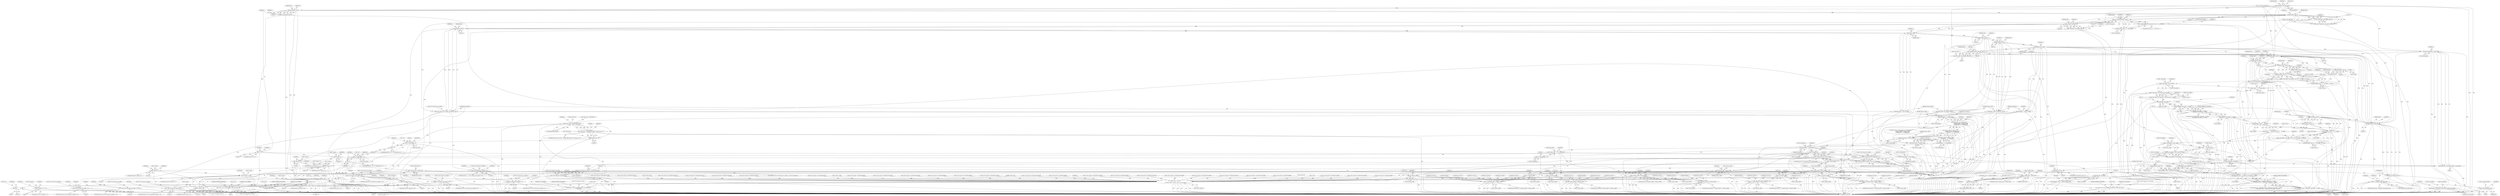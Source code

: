 digraph "0_FFmpeg_547d690d676064069d44703a1917e0dab7e33445@API" {
"1000123" [label="(Call,memset(state, 128, sizeof(state)))"];
"1000142" [label="(Call,get_symbol(c, state, 0))"];
"1000140" [label="(Call,v= get_symbol(c, state, 0))"];
"1000147" [label="(Call,v >= 2)"];
"1000151" [label="(Call,av_log(f->avctx, AV_LOG_ERROR, \"invalid version %d in ver01 header\n\", v))"];
"1000160" [label="(Call,f->version = v)"];
"1000220" [label="(Call,f->version > 0)"];
"1000830" [label="(Call,f->version < 2)"];
"1000858" [label="(Call,f->version < 3)"];
"1001005" [label="(Call,f->version == 2)"];
"1001192" [label="(Call,f->version == 2)"];
"1001261" [label="(Call,f->version <= 2)"];
"1000175" [label="(Call,get_symbol(c, state, 0))"];
"1000165" [label="(Call,f->ac      = f->avctx->coder_type = get_symbol(c, state, 0))"];
"1000180" [label="(Call,f->ac > 1)"];
"1000985" [label="(Call,fs->ac            = f->ac)"];
"1000169" [label="(Call,f->avctx->coder_type = get_symbol(c, state, 0))"];
"1000202" [label="(Call,get_symbol(c, state, 1))"];
"1000195" [label="(Call,f->state_transition[i] = get_symbol(c, state, 1) + c->one_state[i])"];
"1000201" [label="(Call,get_symbol(c, state, 1) + c->one_state[i])"];
"1000215" [label="(Call,get_symbol(c, state, 0))"];
"1000211" [label="(Call,f->colorspace = get_symbol(c, state, 0))"];
"1000325" [label="(Call,f->colorspace == 0)"];
"1000695" [label="(Call,f->colorspace == 1)"];
"1000231" [label="(Call,get_symbol(c, state, 0))"];
"1000225" [label="(Call,f->avctx->bits_per_raw_sample = get_symbol(c, state, 0))"];
"1000343" [label="(Call,f->avctx->bits_per_raw_sample <= 8)"];
"1000368" [label="(Call,f->avctx->bits_per_raw_sample<=8)"];
"1000367" [label="(Call,f->avctx->bits_per_raw_sample<=8 && !f->transparency)"];
"1000458" [label="(Call,f->avctx->bits_per_raw_sample <= 8)"];
"1000457" [label="(Call,f->avctx->bits_per_raw_sample <= 8 && f->transparency)"];
"1000519" [label="(Call,f->avctx->bits_per_raw_sample == 9)"];
"1000582" [label="(Call,f->avctx->bits_per_raw_sample == 10)"];
"1000720" [label="(Call,f->avctx->bits_per_raw_sample ==  9)"];
"1000736" [label="(Call,f->avctx->bits_per_raw_sample == 10)"];
"1000752" [label="(Call,f->avctx->bits_per_raw_sample == 12)"];
"1000768" [label="(Call,f->avctx->bits_per_raw_sample == 14)"];
"1000237" [label="(Call,get_rac(c, state))"];
"1000235" [label="(Call,chroma_planes  = get_rac(c, state))"];
"1000264" [label="(Call,chroma_planes != f->chroma_planes)"];
"1000263" [label="(Call,chroma_planes != f->chroma_planes\n                || chroma_h_shift!= f->chroma_h_shift\n                || chroma_v_shift!= f->chroma_v_shift\n                || transparency  != f->transparency)"];
"1000295" [label="(Call,f->chroma_planes  = chroma_planes)"];
"1000337" [label="(Call,!f->chroma_planes)"];
"1000332" [label="(Call,!f->transparency && !f->chroma_planes)"];
"1000242" [label="(Call,get_symbol(c, state, 0))"];
"1000240" [label="(Call,chroma_h_shift = get_symbol(c, state, 0))"];
"1000270" [label="(Call,chroma_h_shift!= f->chroma_h_shift)"];
"1000269" [label="(Call,chroma_h_shift!= f->chroma_h_shift\n                || chroma_v_shift!= f->chroma_v_shift\n                || transparency  != f->transparency)"];
"1000300" [label="(Call,f->chroma_h_shift = chroma_h_shift)"];
"1000382" [label="(Call,16 * f->chroma_h_shift)"];
"1000381" [label="(Call,16 * f->chroma_h_shift + f->chroma_v_shift)"];
"1000813" [label="(Call,av_dlog(f->avctx, \"%d %d %d\n\",\n            f->chroma_h_shift, f->chroma_v_shift, f->avctx->pix_fmt))"];
"1000848" [label="(Call,av_log(f->avctx, AV_LOG_ERROR, \"read_quant_table error\n\"))"];
"1000954" [label="(Call,av_log(f->avctx, AV_LOG_ERROR, \"slice count %d is invalid\n\", f->slice_count))"];
"1001214" [label="(Call,av_log(f->avctx, AV_LOG_ERROR,\n                           \"quant_table_index out of range\n\"))"];
"1000471" [label="(Call,16*f->chroma_h_shift)"];
"1000470" [label="(Call,16*f->chroma_h_shift + f->chroma_v_shift)"];
"1000534" [label="(Call,16 * f->chroma_h_shift)"];
"1000533" [label="(Call,16 * f->chroma_h_shift + f->chroma_v_shift)"];
"1000597" [label="(Call,16 * f->chroma_h_shift)"];
"1000596" [label="(Call,16 * f->chroma_h_shift + f->chroma_v_shift)"];
"1000647" [label="(Call,16 * f->chroma_h_shift)"];
"1000646" [label="(Call,16 * f->chroma_h_shift + f->chroma_v_shift)"];
"1000702" [label="(Call,f->chroma_h_shift || f->chroma_v_shift)"];
"1000248" [label="(Call,get_symbol(c, state, 0))"];
"1000246" [label="(Call,chroma_v_shift = get_symbol(c, state, 0))"];
"1000276" [label="(Call,chroma_v_shift!= f->chroma_v_shift)"];
"1000275" [label="(Call,chroma_v_shift!= f->chroma_v_shift\n                || transparency  != f->transparency)"];
"1000305" [label="(Call,f->chroma_v_shift = chroma_v_shift)"];
"1000254" [label="(Call,get_rac(c, state))"];
"1000252" [label="(Call,transparency   = get_rac(c, state))"];
"1000281" [label="(Call,transparency  != f->transparency)"];
"1000310" [label="(Call,f->transparency   = transparency)"];
"1000315" [label="(Call,f->plane_count    = 2 + f->transparency)"];
"1001175" [label="(Call,i < f->plane_count)"];
"1001180" [label="(Call,i++)"];
"1000319" [label="(Call,2 + f->transparency)"];
"1000333" [label="(Call,!f->transparency)"];
"1000375" [label="(Call,!f->transparency)"];
"1000838" [label="(Call,read_quant_tables(c, f->quant_table))"];
"1000836" [label="(Call,context_count = read_quant_tables(c, f->quant_table))"];
"1000844" [label="(Call,context_count < 0)"];
"1001268" [label="(Call,context_count >= 0)"];
"1001267" [label="(Call,av_assert0(context_count >= 0))"];
"1001272" [label="(Call,p->context_count < context_count)"];
"1001288" [label="(Call,p->context_count = context_count)"];
"1001016" [label="(Call,get_symbol(c, state, 0))"];
"1001015" [label="(Call,get_symbol(c, state, 0)      * f->width)"];
"1001011" [label="(Call,fs->slice_x      =  get_symbol(c, state, 0)      * f->width)"];
"1001035" [label="(Call,fs->slice_width  = (get_symbol(c, state, 0) + 1) * f->width  + fs->slice_x)"];
"1001090" [label="(Call,fs->slice_width  / f->num_h_slices)"];
"1001071" [label="(Call,fs->slice_x     /= f->num_h_slices)"];
"1001089" [label="(Call,fs->slice_width  / f->num_h_slices - fs->slice_x)"];
"1001085" [label="(Call,fs->slice_width  = fs->slice_width  / f->num_h_slices - fs->slice_x)"];
"1001118" [label="(Call,(unsigned)fs->slice_width)"];
"1001117" [label="(Call,(unsigned)fs->slice_width  > f->width)"];
"1001116" [label="(Call,(unsigned)fs->slice_width  > f->width ||\n                (unsigned)fs->slice_height > f->height)"];
"1001139" [label="(Call,(unsigned)fs->slice_x + (uint64_t)fs->slice_width  > f->width)"];
"1001138" [label="(Call,(unsigned)fs->slice_x + (uint64_t)fs->slice_width  > f->width\n                || (unsigned)fs->slice_y + (uint64_t)fs->slice_height > f->height)"];
"1001146" [label="(Call,(uint64_t)fs->slice_width)"];
"1001140" [label="(Call,(unsigned)fs->slice_x + (uint64_t)fs->slice_width)"];
"1001141" [label="(Call,(unsigned)fs->slice_x)"];
"1001039" [label="(Call,(get_symbol(c, state, 0) + 1) * f->width  + fs->slice_x)"];
"1001040" [label="(Call,(get_symbol(c, state, 0) + 1) * f->width)"];
"1001028" [label="(Call,get_symbol(c, state, 0))"];
"1001027" [label="(Call,get_symbol(c, state, 0)      * f->height)"];
"1001023" [label="(Call,fs->slice_y      =  get_symbol(c, state, 0)      * f->height)"];
"1001053" [label="(Call,fs->slice_height = (get_symbol(c, state, 0) + 1) * f->height + fs->slice_y)"];
"1001105" [label="(Call,fs->slice_height / f->num_v_slices)"];
"1001078" [label="(Call,fs->slice_y     /= f->num_v_slices)"];
"1001104" [label="(Call,fs->slice_height / f->num_v_slices - fs->slice_y)"];
"1001100" [label="(Call,fs->slice_height = fs->slice_height / f->num_v_slices - fs->slice_y)"];
"1001127" [label="(Call,(unsigned)fs->slice_height)"];
"1001126" [label="(Call,(unsigned)fs->slice_height > f->height)"];
"1001154" [label="(Call,(unsigned)fs->slice_y + (uint64_t)fs->slice_height > f->height)"];
"1001161" [label="(Call,(uint64_t)fs->slice_height)"];
"1001155" [label="(Call,(unsigned)fs->slice_y + (uint64_t)fs->slice_height)"];
"1001156" [label="(Call,(unsigned)fs->slice_y)"];
"1001057" [label="(Call,(get_symbol(c, state, 0) + 1) * f->height + fs->slice_y)"];
"1001058" [label="(Call,(get_symbol(c, state, 0) + 1) * f->height)"];
"1001042" [label="(Call,get_symbol(c, state, 0))"];
"1001041" [label="(Call,get_symbol(c, state, 0) + 1)"];
"1001060" [label="(Call,get_symbol(c, state, 0))"];
"1001059" [label="(Call,get_symbol(c, state, 0) + 1)"];
"1001201" [label="(Call,get_symbol(c, state, 0))"];
"1001199" [label="(Call,idx = get_symbol(c, state, 0))"];
"1001206" [label="(Call,idx > (unsigned)f->quant_table_count)"];
"1001222" [label="(Call,p->quant_table_index = idx)"];
"1001249" [label="(Call,memcpy(p->quant_table, f->quant_table, sizeof(p->quant_table)))"];
"1000868" [label="(Call,get_symbol(c, state, 0))"];
"1000864" [label="(Call,f->slice_count = get_symbol(c, state, 0))"];
"1000941" [label="(Call,f->slice_count > (unsigned)MAX_SLICES)"];
"1000940" [label="(Call,f->slice_count > (unsigned)MAX_SLICES || f->slice_count <= 0)"];
"1000948" [label="(Call,f->slice_count <= 0)"];
"1000969" [label="(Call,j < f->slice_count)"];
"1000974" [label="(Call,j++)"];
"1000457" [label="(Call,f->avctx->bits_per_raw_sample <= 8 && f->transparency)"];
"1000142" [label="(Call,get_symbol(c, state, 0))"];
"1001281" [label="(Identifier,p)"];
"1000943" [label="(Identifier,f)"];
"1000195" [label="(Call,f->state_transition[i] = get_symbol(c, state, 1) + c->one_state[i])"];
"1000217" [label="(Identifier,state)"];
"1000315" [label="(Call,f->plane_count    = 2 + f->transparency)"];
"1000369" [label="(Call,f->avctx->bits_per_raw_sample)"];
"1000835" [label="(Block,)"];
"1000465" [label="(Call,f->transparency)"];
"1000562" [label="(Call,f->avctx->pix_fmt = AV_PIX_FMT_YUV420P9)"];
"1001094" [label="(Call,f->num_h_slices)"];
"1000836" [label="(Call,context_count = read_quant_tables(c, f->quant_table))"];
"1000219" [label="(ControlStructure,if (f->version > 0))"];
"1000161" [label="(Call,f->version)"];
"1000240" [label="(Call,chroma_h_shift = get_symbol(c, state, 0))"];
"1001098" [label="(Identifier,fs)"];
"1001109" [label="(Call,f->num_v_slices)"];
"1000334" [label="(Call,f->transparency)"];
"1000374" [label="(Literal,8)"];
"1000276" [label="(Call,chroma_v_shift!= f->chroma_v_shift)"];
"1000986" [label="(Call,fs->ac)"];
"1000204" [label="(Identifier,state)"];
"1001087" [label="(Identifier,fs)"];
"1000525" [label="(Literal,9)"];
"1000392" [label="(Call,f->avctx->pix_fmt = AV_PIX_FMT_YUV444P)"];
"1000384" [label="(Call,f->chroma_h_shift)"];
"1000949" [label="(Call,f->slice_count)"];
"1000953" [label="(Block,)"];
"1000532" [label="(ControlStructure,switch(16 * f->chroma_h_shift + f->chroma_v_shift))"];
"1000458" [label="(Call,f->avctx->bits_per_raw_sample <= 8)"];
"1000464" [label="(Literal,8)"];
"1000581" [label="(ControlStructure,if (f->avctx->bits_per_raw_sample == 10))"];
"1000254" [label="(Call,get_rac(c, state))"];
"1000624" [label="(JumpTarget,case 0x11:)"];
"1000860" [label="(Identifier,f)"];
"1001267" [label="(Call,av_assert0(context_count >= 0))"];
"1001192" [label="(Call,f->version == 2)"];
"1000236" [label="(Identifier,chroma_planes)"];
"1000296" [label="(Call,f->chroma_planes)"];
"1001263" [label="(Identifier,f)"];
"1000211" [label="(Call,f->colorspace = get_symbol(c, state, 0))"];
"1001199" [label="(Call,idx = get_symbol(c, state, 0))"];
"1000353" [label="(Identifier,f)"];
"1000704" [label="(Identifier,f)"];
"1000699" [label="(Literal,1)"];
"1001101" [label="(Call,fs->slice_height)"];
"1000806" [label="(Identifier,f)"];
"1000383" [label="(Literal,16)"];
"1001018" [label="(Identifier,state)"];
"1000358" [label="(Call,f->avctx->pix_fmt = AV_PIX_FMT_GRAY16)"];
"1000337" [label="(Call,!f->chroma_planes)"];
"1001262" [label="(Call,f->version)"];
"1000150" [label="(Block,)"];
"1001072" [label="(Call,fs->slice_x)"];
"1000222" [label="(Identifier,f)"];
"1001203" [label="(Identifier,state)"];
"1001046" [label="(Literal,1)"];
"1000821" [label="(Call,f->chroma_v_shift)"];
"1000649" [label="(Call,f->chroma_h_shift)"];
"1000376" [label="(Call,f->transparency)"];
"1001268" [label="(Call,context_count >= 0)"];
"1000129" [label="(Call,f->version < 2)"];
"1000787" [label="(Call,f->avctx->pix_fmt = AV_PIX_FMT_RGB32)"];
"1000706" [label="(Call,f->chroma_v_shift)"];
"1000960" [label="(Call,f->slice_count)"];
"1000314" [label="(Identifier,transparency)"];
"1000344" [label="(Call,f->avctx->bits_per_raw_sample)"];
"1000824" [label="(Call,f->avctx->pix_fmt)"];
"1000675" [label="(Call,f->avctx->pix_fmt = AV_PIX_FMT_YUV420P16)"];
"1000857" [label="(ControlStructure,if (f->version < 3))"];
"1000234" [label="(Literal,0)"];
"1000552" [label="(JumpTarget,case 0x10:)"];
"1001229" [label="(Identifier,p)"];
"1001120" [label="(Call,fs->slice_width)"];
"1000249" [label="(Identifier,c)"];
"1000837" [label="(Identifier,context_count)"];
"1000325" [label="(Call,f->colorspace == 0)"];
"1001027" [label="(Call,get_symbol(c, state, 0)      * f->height)"];
"1001073" [label="(Identifier,fs)"];
"1000233" [label="(Identifier,state)"];
"1000159" [label="(Identifier,AVERROR_INVALIDDATA)"];
"1000241" [label="(Identifier,chroma_h_shift)"];
"1001151" [label="(Call,f->width)"];
"1001062" [label="(Identifier,state)"];
"1001064" [label="(Literal,1)"];
"1000252" [label="(Call,transparency   = get_rac(c, state))"];
"1001063" [label="(Literal,0)"];
"1000712" [label="(Identifier,f)"];
"1000335" [label="(Identifier,f)"];
"1001250" [label="(Call,p->quant_table)"];
"1000470" [label="(Call,16*f->chroma_h_shift + f->chroma_v_shift)"];
"1001112" [label="(Call,fs->slice_y)"];
"1000436" [label="(JumpTarget,case 0x22:)"];
"1001270" [label="(Literal,0)"];
"1000445" [label="(JumpTarget,default:)"];
"1001025" [label="(Identifier,fs)"];
"1000869" [label="(Identifier,c)"];
"1000665" [label="(JumpTarget,case 0x10:)"];
"1000338" [label="(Call,f->chroma_planes)"];
"1001249" [label="(Call,memcpy(p->quant_table, f->quant_table, sizeof(p->quant_table)))"];
"1000490" [label="(Call,f->avctx->pix_fmt = AV_PIX_FMT_YUVA422P)"];
"1001154" [label="(Call,(unsigned)fs->slice_y + (uint64_t)fs->slice_height > f->height)"];
"1001059" [label="(Call,get_symbol(c, state, 0) + 1)"];
"1000282" [label="(Identifier,transparency)"];
"1000228" [label="(Identifier,f)"];
"1000245" [label="(Literal,0)"];
"1001171" [label="(ControlStructure,for (i = 0; i < f->plane_count; i++))"];
"1000216" [label="(Identifier,c)"];
"1000409" [label="(JumpTarget,case 0x10:)"];
"1000829" [label="(ControlStructure,if (f->version < 2))"];
"1000858" [label="(Call,f->version < 3)"];
"1000270" [label="(Call,chroma_h_shift!= f->chroma_h_shift)"];
"1000311" [label="(Call,f->transparency)"];
"1000239" [label="(Identifier,state)"];
"1001158" [label="(Call,fs->slice_y)"];
"1001163" [label="(Call,fs->slice_height)"];
"1000945" [label="(Call,(unsigned)MAX_SLICES)"];
"1000213" [label="(Identifier,f)"];
"1001053" [label="(Call,fs->slice_height = (get_symbol(c, state, 0) + 1) * f->height + fs->slice_y)"];
"1001129" [label="(Call,fs->slice_height)"];
"1001226" [label="(Identifier,idx)"];
"1000839" [label="(Identifier,c)"];
"1000212" [label="(Call,f->colorspace)"];
"1000840" [label="(Call,f->quant_table)"];
"1000979" [label="(Identifier,fs)"];
"1001240" [label="(Call,context_count = f->context_count[idx])"];
"1001136" [label="(Identifier,AVERROR_INVALIDDATA)"];
"1001069" [label="(Identifier,fs)"];
"1000184" [label="(Literal,1)"];
"1000742" [label="(Literal,10)"];
"1000795" [label="(Call,f->avctx->pix_fmt = AV_PIX_FMT_0RGB32)"];
"1000726" [label="(Literal,9)"];
"1000759" [label="(Call,f->avctx->pix_fmt = AV_PIX_FMT_GBRP12)"];
"1000418" [label="(JumpTarget,case 0x11:)"];
"1000652" [label="(Call,f->chroma_v_shift)"];
"1000205" [label="(Literal,1)"];
"1000592" [label="(Identifier,f)"];
"1000730" [label="(Identifier,f)"];
"1000970" [label="(Identifier,j)"];
"1001113" [label="(Identifier,fs)"];
"1000316" [label="(Call,f->plane_count)"];
"1000834" [label="(Literal,2)"];
"1000499" [label="(Call,f->avctx->pix_fmt = AV_PIX_FMT_YUVA420P)"];
"1001068" [label="(Call,fs->slice_y)"];
"1000956" [label="(Identifier,f)"];
"1000218" [label="(Literal,0)"];
"1000736" [label="(Call,f->avctx->bits_per_raw_sample == 10)"];
"1000307" [label="(Identifier,f)"];
"1000152" [label="(Call,f->avctx)"];
"1001205" [label="(ControlStructure,if (idx > (unsigned)f->quant_table_count))"];
"1000535" [label="(Literal,16)"];
"1000602" [label="(Call,f->chroma_v_shift)"];
"1000295" [label="(Call,f->chroma_planes  = chroma_planes)"];
"1000831" [label="(Call,f->version)"];
"1001037" [label="(Identifier,fs)"];
"1000498" [label="(JumpTarget,case 0x11:)"];
"1001032" [label="(Call,f->height)"];
"1001050" [label="(Call,fs->slice_x)"];
"1000375" [label="(Call,!f->transparency)"];
"1000481" [label="(Call,f->avctx->pix_fmt = AV_PIX_FMT_YUVA444P)"];
"1000743" [label="(Call,f->avctx->pix_fmt = AV_PIX_FMT_GBRP10)"];
"1000167" [label="(Identifier,f)"];
"1001042" [label="(Call,get_symbol(c, state, 0))"];
"1000859" [label="(Call,f->version)"];
"1001156" [label="(Call,(unsigned)fs->slice_y)"];
"1000300" [label="(Call,f->chroma_h_shift = chroma_h_shift)"];
"1000529" [label="(Identifier,f)"];
"1000969" [label="(Call,j < f->slice_count)"];
"1000843" [label="(ControlStructure,if (context_count < 0))"];
"1001080" [label="(Identifier,fs)"];
"1001138" [label="(Call,(unsigned)fs->slice_x + (uint64_t)fs->slice_width  > f->width\n                || (unsigned)fs->slice_y + (uint64_t)fs->slice_height > f->height)"];
"1000751" [label="(ControlStructure,if (f->avctx->bits_per_raw_sample == 12))"];
"1000735" [label="(ControlStructure,if (f->avctx->bits_per_raw_sample == 10))"];
"1001028" [label="(Call,get_symbol(c, state, 0))"];
"1001012" [label="(Call,fs->slice_x)"];
"1000647" [label="(Call,16 * f->chroma_h_shift)"];
"1000182" [label="(Identifier,f)"];
"1000832" [label="(Identifier,f)"];
"1000633" [label="(JumpTarget,default:)"];
"1000657" [label="(Call,f->avctx->pix_fmt = AV_PIX_FMT_YUV444P16)"];
"1000367" [label="(Call,f->avctx->bits_per_raw_sample<=8 && !f->transparency)"];
"1001295" [label="(MethodReturn,static int)"];
"1000342" [label="(ControlStructure,if (f->avctx->bits_per_raw_sample <= 8))"];
"1000940" [label="(Call,f->slice_count > (unsigned)MAX_SLICES || f->slice_count <= 0)"];
"1000768" [label="(Call,f->avctx->bits_per_raw_sample == 14)"];
"1001251" [label="(Identifier,p)"];
"1001015" [label="(Call,get_symbol(c, state, 0)      * f->width)"];
"1001141" [label="(Call,(unsigned)fs->slice_x)"];
"1000737" [label="(Call,f->avctx->bits_per_raw_sample)"];
"1000225" [label="(Call,f->avctx->bits_per_raw_sample = get_symbol(c, state, 0))"];
"1000775" [label="(Call,f->avctx->pix_fmt = AV_PIX_FMT_GBRP14)"];
"1001143" [label="(Call,fs->slice_x)"];
"1001204" [label="(Literal,0)"];
"1000476" [label="(Call,f->chroma_v_shift)"];
"1001104" [label="(Call,fs->slice_height / f->num_v_slices - fs->slice_y)"];
"1001261" [label="(Call,f->version <= 2)"];
"1000250" [label="(Identifier,state)"];
"1000382" [label="(Call,16 * f->chroma_h_shift)"];
"1001066" [label="(Identifier,f)"];
"1000871" [label="(Literal,0)"];
"1000695" [label="(Call,f->colorspace == 1)"];
"1000400" [label="(JumpTarget,case 0x01:)"];
"1000850" [label="(Identifier,f)"];
"1000188" [label="(Identifier,i)"];
"1001248" [label="(Block,)"];
"1001010" [label="(Block,)"];
"1000616" [label="(Call,f->avctx->pix_fmt = AV_PIX_FMT_YUV422P10)"];
"1000985" [label="(Call,fs->ac            = f->ac)"];
"1000966" [label="(Call,j = 0)"];
"1000870" [label="(Identifier,state)"];
"1001019" [label="(Literal,0)"];
"1000847" [label="(Block,)"];
"1000301" [label="(Call,f->chroma_h_shift)"];
"1001102" [label="(Identifier,fs)"];
"1000206" [label="(Call,c->one_state[i])"];
"1000846" [label="(Literal,0)"];
"1000237" [label="(Call,get_rac(c, state))"];
"1000955" [label="(Call,f->avctx)"];
"1000544" [label="(Call,f->avctx->pix_fmt = AV_PIX_FMT_YUV444P9)"];
"1001029" [label="(Identifier,c)"];
"1000145" [label="(Literal,0)"];
"1000265" [label="(Identifier,chroma_planes)"];
"1000868" [label="(Call,get_symbol(c, state, 0))"];
"1000181" [label="(Call,f->ac)"];
"1000243" [label="(Identifier,c)"];
"1001075" [label="(Call,f->num_h_slices)"];
"1001106" [label="(Call,fs->slice_height)"];
"1000864" [label="(Call,f->slice_count = get_symbol(c, state, 0))"];
"1000752" [label="(Call,f->avctx->bits_per_raw_sample == 12)"];
"1001011" [label="(Call,fs->slice_x      =  get_symbol(c, state, 0)      * f->width)"];
"1001139" [label="(Call,(unsigned)fs->slice_x + (uint64_t)fs->slice_width  > f->width)"];
"1000507" [label="(JumpTarget,default:)"];
"1000319" [label="(Call,2 + f->transparency)"];
"1001172" [label="(Call,i = 0)"];
"1000844" [label="(Call,context_count < 0)"];
"1000343" [label="(Call,f->avctx->bits_per_raw_sample <= 8)"];
"1001021" [label="(Identifier,f)"];
"1000703" [label="(Call,f->chroma_h_shift)"];
"1000645" [label="(ControlStructure,switch(16 * f->chroma_h_shift + f->chroma_v_shift))"];
"1000391" [label="(JumpTarget,case 0x00:)"];
"1000519" [label="(Call,f->avctx->bits_per_raw_sample == 9)"];
"1001071" [label="(Call,fs->slice_x     /= f->num_h_slices)"];
"1001005" [label="(Call,f->version == 2)"];
"1001193" [label="(Call,f->version)"];
"1000702" [label="(Call,f->chroma_h_shift || f->chroma_v_shift)"];
"1000208" [label="(Identifier,c)"];
"1001091" [label="(Call,fs->slice_width)"];
"1000603" [label="(Identifier,f)"];
"1001009" [label="(Literal,2)"];
"1000196" [label="(Call,f->state_transition[i])"];
"1000109" [label="(Call,context_count = -1)"];
"1001105" [label="(Call,fs->slice_height / f->num_v_slices)"];
"1001213" [label="(Block,)"];
"1000588" [label="(Literal,10)"];
"1000778" [label="(Identifier,f)"];
"1001023" [label="(Call,fs->slice_y      =  get_symbol(c, state, 0)      * f->height)"];
"1000720" [label="(Call,f->avctx->bits_per_raw_sample ==  9)"];
"1000151" [label="(Call,av_log(f->avctx, AV_LOG_ERROR, \"invalid version %d in ver01 header\n\", v))"];
"1000473" [label="(Call,f->chroma_h_shift)"];
"1000976" [label="(Block,)"];
"1000242" [label="(Call,get_symbol(c, state, 0))"];
"1000143" [label="(Identifier,c)"];
"1000289" [label="(Identifier,f)"];
"1000534" [label="(Call,16 * f->chroma_h_shift)"];
"1001039" [label="(Call,(get_symbol(c, state, 0) + 1) * f->width  + fs->slice_x)"];
"1000540" [label="(Identifier,f)"];
"1000310" [label="(Call,f->transparency   = transparency)"];
"1001146" [label="(Call,(uint64_t)fs->slice_width)"];
"1001057" [label="(Call,(get_symbol(c, state, 0) + 1) * f->height + fs->slice_y)"];
"1000771" [label="(Identifier,f)"];
"1000134" [label="(Block,)"];
"1000862" [label="(Literal,3)"];
"1001041" [label="(Call,get_symbol(c, state, 0) + 1)"];
"1000148" [label="(Identifier,v)"];
"1000994" [label="(Identifier,fs)"];
"1001206" [label="(Call,idx > (unsigned)f->quant_table_count)"];
"1000701" [label="(ControlStructure,if (f->chroma_h_shift || f->chroma_v_shift))"];
"1001089" [label="(Call,fs->slice_width  / f->num_h_slices - fs->slice_x)"];
"1001180" [label="(Call,i++)"];
"1000785" [label="(Identifier,f)"];
"1001208" [label="(Call,(unsigned)f->quant_table_count)"];
"1001294" [label="(Literal,0)"];
"1000155" [label="(Identifier,AV_LOG_ERROR)"];
"1000767" [label="(ControlStructure,if (f->avctx->bits_per_raw_sample == 14))"];
"1000656" [label="(JumpTarget,case 0x00:)"];
"1000461" [label="(Identifier,f)"];
"1000346" [label="(Identifier,f)"];
"1000813" [label="(Call,av_dlog(f->avctx, \"%d %d %d\n\",\n            f->chroma_h_shift, f->chroma_v_shift, f->avctx->pix_fmt))"];
"1000625" [label="(Call,f->avctx->pix_fmt = AV_PIX_FMT_YUV420P10)"];
"1000259" [label="(Identifier,f)"];
"1001196" [label="(Literal,2)"];
"1000536" [label="(Call,f->chroma_h_shift)"];
"1000958" [label="(Identifier,AV_LOG_ERROR)"];
"1000186" [label="(ControlStructure,for (i = 1; i < 256; i++))"];
"1000410" [label="(Call,f->avctx->pix_fmt = AV_PIX_FMT_YUV422P)"];
"1000646" [label="(Call,16 * f->chroma_h_shift + f->chroma_v_shift)"];
"1000281" [label="(Call,transparency  != f->transparency)"];
"1001031" [label="(Literal,0)"];
"1001216" [label="(Identifier,f)"];
"1001058" [label="(Call,(get_symbol(c, state, 0) + 1) * f->height)"];
"1001090" [label="(Call,fs->slice_width  / f->num_h_slices)"];
"1001127" [label="(Call,(unsigned)fs->slice_height)"];
"1000124" [label="(Identifier,state)"];
"1000147" [label="(Call,v >= 2)"];
"1000964" [label="(Identifier,AVERROR_INVALIDDATA)"];
"1001288" [label="(Call,p->context_count = context_count)"];
"1001202" [label="(Identifier,c)"];
"1000368" [label="(Call,f->avctx->bits_per_raw_sample<=8)"];
"1001200" [label="(Identifier,idx)"];
"1000989" [label="(Call,f->ac)"];
"1000321" [label="(Call,f->transparency)"];
"1001167" [label="(Identifier,f)"];
"1000176" [label="(Identifier,c)"];
"1001116" [label="(Call,(unsigned)fs->slice_width  > f->width ||\n                (unsigned)fs->slice_height > f->height)"];
"1000466" [label="(Identifier,f)"];
"1000361" [label="(Identifier,f)"];
"1000561" [label="(JumpTarget,case 0x11:)"];
"1000113" [label="(Call,c = &f->slice_context[0]->c)"];
"1001020" [label="(Call,f->width)"];
"1001197" [label="(Block,)"];
"1000366" [label="(ControlStructure,if (f->avctx->bits_per_raw_sample<=8 && !f->transparency))"];
"1001181" [label="(Identifier,i)"];
"1000939" [label="(ControlStructure,if (f->slice_count > (unsigned)MAX_SLICES || f->slice_count <= 0))"];
"1000697" [label="(Identifier,f)"];
"1001079" [label="(Call,fs->slice_y)"];
"1000104" [label="(Block,)"];
"1000160" [label="(Call,f->version = v)"];
"1000232" [label="(Identifier,c)"];
"1000238" [label="(Identifier,c)"];
"1000221" [label="(Call,f->version)"];
"1000696" [label="(Call,f->colorspace)"];
"1000597" [label="(Call,16 * f->chroma_h_shift)"];
"1000606" [label="(JumpTarget,case 0x00:)"];
"1000755" [label="(Identifier,f)"];
"1000255" [label="(Identifier,c)"];
"1000456" [label="(ControlStructure,if (f->avctx->bits_per_raw_sample <= 8 && f->transparency))"];
"1000585" [label="(Identifier,f)"];
"1001152" [label="(Identifier,f)"];
"1001055" [label="(Identifier,fs)"];
"1000694" [label="(ControlStructure,if (f->colorspace == 1))"];
"1000753" [label="(Call,f->avctx->bits_per_raw_sample)"];
"1001219" [label="(Literal,\"quant_table_index out of range\n\")"];
"1001030" [label="(Identifier,state)"];
"1001222" [label="(Call,p->quant_table_index = idx)"];
"1000553" [label="(Call,f->avctx->pix_fmt = AV_PIX_FMT_YUV422P9)"];
"1000721" [label="(Call,f->avctx->bits_per_raw_sample)"];
"1000533" [label="(Call,16 * f->chroma_h_shift + f->chroma_v_shift)"];
"1001166" [label="(Call,f->height)"];
"1001253" [label="(Call,f->quant_table)"];
"1001013" [label="(Identifier,fs)"];
"1000170" [label="(Call,f->avctx->coder_type)"];
"1001256" [label="(Call,sizeof(p->quant_table))"];
"1001126" [label="(Call,(unsigned)fs->slice_height > f->height)"];
"1000855" [label="(Identifier,AVERROR_INVALIDDATA)"];
"1000140" [label="(Call,v= get_symbol(c, state, 0))"];
"1000727" [label="(Call,f->avctx->pix_fmt = AV_PIX_FMT_GBRP9)"];
"1000235" [label="(Call,chroma_planes  = get_rac(c, state))"];
"1001224" [label="(Identifier,p)"];
"1000262" [label="(ControlStructure,if (   chroma_planes != f->chroma_planes\n                || chroma_h_shift!= f->chroma_h_shift\n                || chroma_v_shift!= f->chroma_v_shift\n                || transparency  != f->transparency))"];
"1001223" [label="(Call,p->quant_table_index)"];
"1000719" [label="(ControlStructure,if (     f->avctx->bits_per_raw_sample ==  9))"];
"1001082" [label="(Call,f->num_v_slices)"];
"1000849" [label="(Call,f->avctx)"];
"1000674" [label="(JumpTarget,case 0x11:)"];
"1001260" [label="(ControlStructure,if (f->version <= 2))"];
"1000215" [label="(Call,get_symbol(c, state, 0))"];
"1000231" [label="(Call,get_symbol(c, state, 0))"];
"1000876" [label="(Identifier,p)"];
"1000653" [label="(Identifier,f)"];
"1000349" [label="(Literal,8)"];
"1000469" [label="(ControlStructure,switch(16*f->chroma_h_shift + f->chroma_v_shift))"];
"1000297" [label="(Identifier,f)"];
"1001036" [label="(Call,fs->slice_width)"];
"1000683" [label="(JumpTarget,default:)"];
"1000974" [label="(Call,j++)"];
"1000331" [label="(ControlStructure,if (!f->transparency && !f->chroma_planes))"];
"1000769" [label="(Call,f->avctx->bits_per_raw_sample)"];
"1000598" [label="(Literal,16)"];
"1000220" [label="(Call,f->version > 0)"];
"1000201" [label="(Call,get_symbol(c, state, 1) + c->one_state[i])"];
"1000817" [label="(Literal,\"%d %d %d\n\")"];
"1000269" [label="(Call,chroma_h_shift!= f->chroma_h_shift\n                || chroma_v_shift!= f->chroma_v_shift\n                || transparency  != f->transparency)"];
"1001045" [label="(Literal,0)"];
"1001214" [label="(Call,av_log(f->avctx, AV_LOG_ERROR,\n                           \"quant_table_index out of range\n\"))"];
"1000814" [label="(Call,f->avctx)"];
"1000175" [label="(Call,get_symbol(c, state, 0))"];
"1001271" [label="(ControlStructure,if (p->context_count < context_count))"];
"1000275" [label="(Call,chroma_v_shift!= f->chroma_v_shift\n                || transparency  != f->transparency)"];
"1000149" [label="(Literal,2)"];
"1000489" [label="(JumpTarget,case 0x10:)"];
"1001155" [label="(Call,(unsigned)fs->slice_y + (uint64_t)fs->slice_height)"];
"1001117" [label="(Call,(unsigned)fs->slice_width  > f->width)"];
"1000179" [label="(ControlStructure,if (f->ac > 1))"];
"1001097" [label="(Call,fs->slice_x)"];
"1000224" [label="(Literal,0)"];
"1000271" [label="(Identifier,chroma_h_shift)"];
"1000950" [label="(Identifier,f)"];
"1001085" [label="(Call,fs->slice_width  = fs->slice_width  / f->num_h_slices - fs->slice_x)"];
"1000166" [label="(Call,f->ac)"];
"1000419" [label="(Call,f->avctx->pix_fmt = AV_PIX_FMT_YUV420P)"];
"1001035" [label="(Call,fs->slice_width  = (get_symbol(c, state, 0) + 1) * f->width  + fs->slice_x)"];
"1000178" [label="(Literal,0)"];
"1001048" [label="(Identifier,f)"];
"1000607" [label="(Call,f->avctx->pix_fmt = AV_PIX_FMT_YUV444P10)"];
"1001118" [label="(Call,(unsigned)fs->slice_width)"];
"1000596" [label="(Call,16 * f->chroma_h_shift + f->chroma_v_shift)"];
"1000141" [label="(Identifier,v)"];
"1000304" [label="(Identifier,chroma_h_shift)"];
"1000247" [label="(Identifier,chroma_v_shift)"];
"1000480" [label="(JumpTarget,case 0x00:)"];
"1000283" [label="(Call,f->transparency)"];
"1000123" [label="(Call,memset(state, 128, sizeof(state)))"];
"1001176" [label="(Identifier,i)"];
"1001024" [label="(Call,fs->slice_y)"];
"1000739" [label="(Identifier,f)"];
"1000333" [label="(Call,!f->transparency)"];
"1000570" [label="(JumpTarget,default:)"];
"1001060" [label="(Call,get_symbol(c, state, 0))"];
"1001051" [label="(Identifier,fs)"];
"1000615" [label="(JumpTarget,case 0x10:)"];
"1000387" [label="(Call,f->chroma_v_shift)"];
"1000169" [label="(Call,f->avctx->coder_type = get_symbol(c, state, 0))"];
"1001215" [label="(Call,f->avctx)"];
"1000320" [label="(Literal,2)"];
"1001040" [label="(Call,(get_symbol(c, state, 0) + 1) * f->width)"];
"1001274" [label="(Identifier,p)"];
"1000543" [label="(JumpTarget,case 0x00:)"];
"1000317" [label="(Identifier,f)"];
"1000967" [label="(Identifier,j)"];
"1001177" [label="(Call,f->plane_count)"];
"1000377" [label="(Identifier,f)"];
"1000595" [label="(ControlStructure,switch(16 * f->chroma_h_shift + f->chroma_v_shift))"];
"1001184" [label="(Identifier,p)"];
"1000177" [label="(Identifier,state)"];
"1000131" [label="(Identifier,f)"];
"1000305" [label="(Call,f->chroma_v_shift = chroma_v_shift)"];
"1000272" [label="(Call,f->chroma_h_shift)"];
"1001292" [label="(Identifier,context_count)"];
"1000248" [label="(Call,get_symbol(c, state, 0))"];
"1000329" [label="(Literal,0)"];
"1000350" [label="(Call,f->avctx->pix_fmt = AV_PIX_FMT_GRAY8)"];
"1000852" [label="(Identifier,AV_LOG_ERROR)"];
"1001221" [label="(Identifier,AVERROR_INVALIDDATA)"];
"1001044" [label="(Identifier,state)"];
"1000157" [label="(Identifier,v)"];
"1000251" [label="(Literal,0)"];
"1000539" [label="(Call,f->chroma_v_shift)"];
"1000723" [label="(Identifier,f)"];
"1001086" [label="(Call,fs->slice_width)"];
"1001115" [label="(ControlStructure,if ((unsigned)fs->slice_width  > f->width ||\n                (unsigned)fs->slice_height > f->height))"];
"1000865" [label="(Call,f->slice_count)"];
"1000371" [label="(Identifier,f)"];
"1001133" [label="(Identifier,f)"];
"1001289" [label="(Call,p->context_count)"];
"1001148" [label="(Call,fs->slice_width)"];
"1000941" [label="(Call,f->slice_count > (unsigned)MAX_SLICES)"];
"1000758" [label="(Literal,12)"];
"1000401" [label="(Call,f->avctx->pix_fmt = AV_PIX_FMT_YUV440P)"];
"1000203" [label="(Identifier,c)"];
"1000253" [label="(Identifier,transparency)"];
"1000599" [label="(Call,f->chroma_h_shift)"];
"1000845" [label="(Identifier,context_count)"];
"1000477" [label="(Identifier,f)"];
"1000162" [label="(Identifier,f)"];
"1000437" [label="(Call,f->avctx->pix_fmt = AV_PIX_FMT_YUV410P)"];
"1000838" [label="(Call,read_quant_tables(c, f->quant_table))"];
"1001290" [label="(Identifier,p)"];
"1000954" [label="(Call,av_log(f->avctx, AV_LOG_ERROR, \"slice count %d is invalid\n\", f->slice_count))"];
"1000299" [label="(Identifier,chroma_planes)"];
"1000971" [label="(Call,f->slice_count)"];
"1000153" [label="(Identifier,f)"];
"1000326" [label="(Call,f->colorspace)"];
"1000164" [label="(Identifier,v)"];
"1001124" [label="(Identifier,f)"];
"1001272" [label="(Call,p->context_count < context_count)"];
"1000165" [label="(Call,f->ac      = f->avctx->coder_type = get_symbol(c, state, 0))"];
"1000146" [label="(ControlStructure,if (v >= 2))"];
"1000863" [label="(Block,)"];
"1000194" [label="(Identifier,i)"];
"1000774" [label="(Literal,14)"];
"1001065" [label="(Call,f->height)"];
"1000975" [label="(Identifier,j)"];
"1001033" [label="(Identifier,f)"];
"1001078" [label="(Call,fs->slice_y     /= f->num_v_slices)"];
"1000339" [label="(Identifier,f)"];
"1001043" [label="(Identifier,c)"];
"1000306" [label="(Call,f->chroma_v_shift)"];
"1001047" [label="(Call,f->width)"];
"1000818" [label="(Call,f->chroma_h_shift)"];
"1001017" [label="(Identifier,c)"];
"1000666" [label="(Call,f->avctx->pix_fmt = AV_PIX_FMT_YUV422P16)"];
"1001137" [label="(ControlStructure,if (   (unsigned)fs->slice_x + (uint64_t)fs->slice_width  > f->width\n                || (unsigned)fs->slice_y + (uint64_t)fs->slice_height > f->height))"];
"1000853" [label="(Literal,\"read_quant_table error\n\")"];
"1000965" [label="(ControlStructure,for (j = 0; j < f->slice_count; j++))"];
"1000327" [label="(Identifier,f)"];
"1000520" [label="(Call,f->avctx->bits_per_raw_sample)"];
"1000226" [label="(Call,f->avctx->bits_per_raw_sample)"];
"1000746" [label="(Identifier,f)"];
"1001266" [label="(Block,)"];
"1000518" [label="(ControlStructure,if (f->avctx->bits_per_raw_sample == 9))"];
"1001054" [label="(Call,fs->slice_height)"];
"1000830" [label="(Call,f->version < 2)"];
"1000583" [label="(Call,f->avctx->bits_per_raw_sample)"];
"1000277" [label="(Identifier,chroma_v_shift)"];
"1000471" [label="(Call,16*f->chroma_h_shift)"];
"1000427" [label="(JumpTarget,case 0x20:)"];
"1001175" [label="(Call,i < f->plane_count)"];
"1001170" [label="(Identifier,AVERROR_INVALIDDATA)"];
"1001123" [label="(Call,f->width)"];
"1000180" [label="(Call,f->ac > 1)"];
"1000244" [label="(Identifier,state)"];
"1000125" [label="(Literal,128)"];
"1001161" [label="(Call,(uint64_t)fs->slice_height)"];
"1000381" [label="(Call,16 * f->chroma_h_shift + f->chroma_v_shift)"];
"1001201" [label="(Call,get_symbol(c, state, 0))"];
"1000948" [label="(Call,f->slice_count <= 0)"];
"1001132" [label="(Call,f->height)"];
"1001006" [label="(Call,f->version)"];
"1000848" [label="(Call,av_log(f->avctx, AV_LOG_ERROR, \"read_quant_table error\n\"))"];
"1000126" [label="(Call,sizeof(state))"];
"1000312" [label="(Identifier,f)"];
"1001265" [label="(Literal,2)"];
"1000459" [label="(Call,f->avctx->bits_per_raw_sample)"];
"1000942" [label="(Call,f->slice_count)"];
"1001004" [label="(ControlStructure,if (f->version == 2))"];
"1000866" [label="(Identifier,f)"];
"1000246" [label="(Call,chroma_v_shift = get_symbol(c, state, 0))"];
"1000309" [label="(Identifier,chroma_v_shift)"];
"1001100" [label="(Call,fs->slice_height = fs->slice_height / f->num_v_slices - fs->slice_y)"];
"1000380" [label="(ControlStructure,switch(16 * f->chroma_h_shift + f->chroma_v_shift))"];
"1001276" [label="(Identifier,context_count)"];
"1000256" [label="(Identifier,state)"];
"1000278" [label="(Call,f->chroma_v_shift)"];
"1000302" [label="(Identifier,f)"];
"1001191" [label="(ControlStructure,if (f->version == 2))"];
"1001173" [label="(Identifier,i)"];
"1000472" [label="(Literal,16)"];
"1000522" [label="(Identifier,f)"];
"1000202" [label="(Call,get_symbol(c, state, 1))"];
"1001061" [label="(Identifier,c)"];
"1000324" [label="(ControlStructure,if (f->colorspace == 0))"];
"1000388" [label="(Identifier,f)"];
"1000144" [label="(Identifier,state)"];
"1001273" [label="(Call,p->context_count)"];
"1000264" [label="(Call,chroma_planes != f->chroma_planes)"];
"1001207" [label="(Identifier,idx)"];
"1000428" [label="(Call,f->avctx->pix_fmt = AV_PIX_FMT_YUV411P)"];
"1000952" [label="(Literal,0)"];
"1001218" [label="(Identifier,AV_LOG_ERROR)"];
"1000648" [label="(Literal,16)"];
"1001016" [label="(Call,get_symbol(c, state, 0))"];
"1000887" [label="(Call,f->slice_count < MAX_SLICES)"];
"1000332" [label="(Call,!f->transparency && !f->chroma_planes)"];
"1000156" [label="(Literal,\"invalid version %d in ver01 header\n\")"];
"1001140" [label="(Call,(unsigned)fs->slice_x + (uint64_t)fs->slice_width)"];
"1000266" [label="(Call,f->chroma_planes)"];
"1000263" [label="(Call,chroma_planes != f->chroma_planes\n                || chroma_h_shift!= f->chroma_h_shift\n                || chroma_v_shift!= f->chroma_v_shift\n                || transparency  != f->transparency)"];
"1000762" [label="(Identifier,f)"];
"1000959" [label="(Literal,\"slice count %d is invalid\n\")"];
"1001269" [label="(Identifier,context_count)"];
"1000582" [label="(Call,f->avctx->bits_per_raw_sample == 10)"];
"1000123" -> "1000104"  [label="AST: "];
"1000123" -> "1000126"  [label="CFG: "];
"1000124" -> "1000123"  [label="AST: "];
"1000125" -> "1000123"  [label="AST: "];
"1000126" -> "1000123"  [label="AST: "];
"1000131" -> "1000123"  [label="CFG: "];
"1000123" -> "1001295"  [label="DDG: "];
"1000123" -> "1001295"  [label="DDG: "];
"1000123" -> "1000142"  [label="DDG: "];
"1000123" -> "1000868"  [label="DDG: "];
"1000123" -> "1001016"  [label="DDG: "];
"1000123" -> "1001201"  [label="DDG: "];
"1000142" -> "1000140"  [label="AST: "];
"1000142" -> "1000145"  [label="CFG: "];
"1000143" -> "1000142"  [label="AST: "];
"1000144" -> "1000142"  [label="AST: "];
"1000145" -> "1000142"  [label="AST: "];
"1000140" -> "1000142"  [label="CFG: "];
"1000142" -> "1001295"  [label="DDG: "];
"1000142" -> "1001295"  [label="DDG: "];
"1000142" -> "1000140"  [label="DDG: "];
"1000142" -> "1000140"  [label="DDG: "];
"1000142" -> "1000140"  [label="DDG: "];
"1000113" -> "1000142"  [label="DDG: "];
"1000142" -> "1000175"  [label="DDG: "];
"1000142" -> "1000175"  [label="DDG: "];
"1000140" -> "1000134"  [label="AST: "];
"1000141" -> "1000140"  [label="AST: "];
"1000148" -> "1000140"  [label="CFG: "];
"1000140" -> "1001295"  [label="DDG: "];
"1000140" -> "1000147"  [label="DDG: "];
"1000147" -> "1000146"  [label="AST: "];
"1000147" -> "1000149"  [label="CFG: "];
"1000148" -> "1000147"  [label="AST: "];
"1000149" -> "1000147"  [label="AST: "];
"1000153" -> "1000147"  [label="CFG: "];
"1000162" -> "1000147"  [label="CFG: "];
"1000147" -> "1001295"  [label="DDG: "];
"1000147" -> "1000151"  [label="DDG: "];
"1000147" -> "1000160"  [label="DDG: "];
"1000151" -> "1000150"  [label="AST: "];
"1000151" -> "1000157"  [label="CFG: "];
"1000152" -> "1000151"  [label="AST: "];
"1000155" -> "1000151"  [label="AST: "];
"1000156" -> "1000151"  [label="AST: "];
"1000157" -> "1000151"  [label="AST: "];
"1000159" -> "1000151"  [label="CFG: "];
"1000151" -> "1001295"  [label="DDG: "];
"1000151" -> "1001295"  [label="DDG: "];
"1000151" -> "1001295"  [label="DDG: "];
"1000151" -> "1001295"  [label="DDG: "];
"1000160" -> "1000134"  [label="AST: "];
"1000160" -> "1000164"  [label="CFG: "];
"1000161" -> "1000160"  [label="AST: "];
"1000164" -> "1000160"  [label="AST: "];
"1000167" -> "1000160"  [label="CFG: "];
"1000160" -> "1001295"  [label="DDG: "];
"1000160" -> "1000220"  [label="DDG: "];
"1000220" -> "1000219"  [label="AST: "];
"1000220" -> "1000224"  [label="CFG: "];
"1000221" -> "1000220"  [label="AST: "];
"1000224" -> "1000220"  [label="AST: "];
"1000228" -> "1000220"  [label="CFG: "];
"1000236" -> "1000220"  [label="CFG: "];
"1000220" -> "1001295"  [label="DDG: "];
"1000220" -> "1001295"  [label="DDG: "];
"1000220" -> "1000830"  [label="DDG: "];
"1000830" -> "1000829"  [label="AST: "];
"1000830" -> "1000834"  [label="CFG: "];
"1000831" -> "1000830"  [label="AST: "];
"1000834" -> "1000830"  [label="AST: "];
"1000837" -> "1000830"  [label="CFG: "];
"1000860" -> "1000830"  [label="CFG: "];
"1000830" -> "1001295"  [label="DDG: "];
"1000830" -> "1001295"  [label="DDG: "];
"1000129" -> "1000830"  [label="DDG: "];
"1000830" -> "1000858"  [label="DDG: "];
"1000830" -> "1001005"  [label="DDG: "];
"1000858" -> "1000857"  [label="AST: "];
"1000858" -> "1000862"  [label="CFG: "];
"1000859" -> "1000858"  [label="AST: "];
"1000862" -> "1000858"  [label="AST: "];
"1000866" -> "1000858"  [label="CFG: "];
"1000876" -> "1000858"  [label="CFG: "];
"1000858" -> "1001295"  [label="DDG: "];
"1000858" -> "1001295"  [label="DDG: "];
"1000858" -> "1001005"  [label="DDG: "];
"1001005" -> "1001004"  [label="AST: "];
"1001005" -> "1001009"  [label="CFG: "];
"1001006" -> "1001005"  [label="AST: "];
"1001009" -> "1001005"  [label="AST: "];
"1001013" -> "1001005"  [label="CFG: "];
"1001173" -> "1001005"  [label="CFG: "];
"1001005" -> "1001295"  [label="DDG: "];
"1001005" -> "1001295"  [label="DDG: "];
"1001261" -> "1001005"  [label="DDG: "];
"1001005" -> "1001192"  [label="DDG: "];
"1001192" -> "1001191"  [label="AST: "];
"1001192" -> "1001196"  [label="CFG: "];
"1001193" -> "1001192"  [label="AST: "];
"1001196" -> "1001192"  [label="AST: "];
"1001200" -> "1001192"  [label="CFG: "];
"1001251" -> "1001192"  [label="CFG: "];
"1001192" -> "1001295"  [label="DDG: "];
"1001192" -> "1001295"  [label="DDG: "];
"1001261" -> "1001192"  [label="DDG: "];
"1001192" -> "1001261"  [label="DDG: "];
"1001261" -> "1001260"  [label="AST: "];
"1001261" -> "1001265"  [label="CFG: "];
"1001262" -> "1001261"  [label="AST: "];
"1001265" -> "1001261"  [label="AST: "];
"1001269" -> "1001261"  [label="CFG: "];
"1001181" -> "1001261"  [label="CFG: "];
"1001261" -> "1001295"  [label="DDG: "];
"1001261" -> "1001295"  [label="DDG: "];
"1000175" -> "1000169"  [label="AST: "];
"1000175" -> "1000178"  [label="CFG: "];
"1000176" -> "1000175"  [label="AST: "];
"1000177" -> "1000175"  [label="AST: "];
"1000178" -> "1000175"  [label="AST: "];
"1000169" -> "1000175"  [label="CFG: "];
"1000175" -> "1000165"  [label="DDG: "];
"1000175" -> "1000165"  [label="DDG: "];
"1000175" -> "1000165"  [label="DDG: "];
"1000175" -> "1000169"  [label="DDG: "];
"1000175" -> "1000169"  [label="DDG: "];
"1000175" -> "1000169"  [label="DDG: "];
"1000175" -> "1000202"  [label="DDG: "];
"1000175" -> "1000202"  [label="DDG: "];
"1000175" -> "1000215"  [label="DDG: "];
"1000175" -> "1000215"  [label="DDG: "];
"1000165" -> "1000134"  [label="AST: "];
"1000165" -> "1000169"  [label="CFG: "];
"1000166" -> "1000165"  [label="AST: "];
"1000169" -> "1000165"  [label="AST: "];
"1000182" -> "1000165"  [label="CFG: "];
"1000169" -> "1000165"  [label="DDG: "];
"1000165" -> "1000180"  [label="DDG: "];
"1000180" -> "1000179"  [label="AST: "];
"1000180" -> "1000184"  [label="CFG: "];
"1000181" -> "1000180"  [label="AST: "];
"1000184" -> "1000180"  [label="AST: "];
"1000188" -> "1000180"  [label="CFG: "];
"1000213" -> "1000180"  [label="CFG: "];
"1000180" -> "1001295"  [label="DDG: "];
"1000180" -> "1001295"  [label="DDG: "];
"1000180" -> "1000985"  [label="DDG: "];
"1000985" -> "1000976"  [label="AST: "];
"1000985" -> "1000989"  [label="CFG: "];
"1000986" -> "1000985"  [label="AST: "];
"1000989" -> "1000985"  [label="AST: "];
"1000994" -> "1000985"  [label="CFG: "];
"1000985" -> "1001295"  [label="DDG: "];
"1000985" -> "1001295"  [label="DDG: "];
"1000170" -> "1000169"  [label="AST: "];
"1000169" -> "1001295"  [label="DDG: "];
"1000202" -> "1000201"  [label="AST: "];
"1000202" -> "1000205"  [label="CFG: "];
"1000203" -> "1000202"  [label="AST: "];
"1000204" -> "1000202"  [label="AST: "];
"1000205" -> "1000202"  [label="AST: "];
"1000208" -> "1000202"  [label="CFG: "];
"1000202" -> "1000195"  [label="DDG: "];
"1000202" -> "1000195"  [label="DDG: "];
"1000202" -> "1000195"  [label="DDG: "];
"1000202" -> "1000201"  [label="DDG: "];
"1000202" -> "1000201"  [label="DDG: "];
"1000202" -> "1000201"  [label="DDG: "];
"1000202" -> "1000215"  [label="DDG: "];
"1000202" -> "1000215"  [label="DDG: "];
"1000195" -> "1000186"  [label="AST: "];
"1000195" -> "1000201"  [label="CFG: "];
"1000196" -> "1000195"  [label="AST: "];
"1000201" -> "1000195"  [label="AST: "];
"1000194" -> "1000195"  [label="CFG: "];
"1000195" -> "1001295"  [label="DDG: "];
"1000195" -> "1001295"  [label="DDG: "];
"1000201" -> "1000206"  [label="CFG: "];
"1000206" -> "1000201"  [label="AST: "];
"1000201" -> "1001295"  [label="DDG: "];
"1000201" -> "1001295"  [label="DDG: "];
"1000215" -> "1000211"  [label="AST: "];
"1000215" -> "1000218"  [label="CFG: "];
"1000216" -> "1000215"  [label="AST: "];
"1000217" -> "1000215"  [label="AST: "];
"1000218" -> "1000215"  [label="AST: "];
"1000211" -> "1000215"  [label="CFG: "];
"1000215" -> "1000211"  [label="DDG: "];
"1000215" -> "1000211"  [label="DDG: "];
"1000215" -> "1000211"  [label="DDG: "];
"1000215" -> "1000231"  [label="DDG: "];
"1000215" -> "1000231"  [label="DDG: "];
"1000215" -> "1000237"  [label="DDG: "];
"1000215" -> "1000237"  [label="DDG: "];
"1000211" -> "1000134"  [label="AST: "];
"1000212" -> "1000211"  [label="AST: "];
"1000222" -> "1000211"  [label="CFG: "];
"1000211" -> "1001295"  [label="DDG: "];
"1000211" -> "1000325"  [label="DDG: "];
"1000325" -> "1000324"  [label="AST: "];
"1000325" -> "1000329"  [label="CFG: "];
"1000326" -> "1000325"  [label="AST: "];
"1000329" -> "1000325"  [label="AST: "];
"1000335" -> "1000325"  [label="CFG: "];
"1000697" -> "1000325"  [label="CFG: "];
"1000325" -> "1001295"  [label="DDG: "];
"1000325" -> "1001295"  [label="DDG: "];
"1000325" -> "1000695"  [label="DDG: "];
"1000695" -> "1000694"  [label="AST: "];
"1000695" -> "1000699"  [label="CFG: "];
"1000696" -> "1000695"  [label="AST: "];
"1000699" -> "1000695"  [label="AST: "];
"1000704" -> "1000695"  [label="CFG: "];
"1000806" -> "1000695"  [label="CFG: "];
"1000695" -> "1001295"  [label="DDG: "];
"1000695" -> "1001295"  [label="DDG: "];
"1000231" -> "1000225"  [label="AST: "];
"1000231" -> "1000234"  [label="CFG: "];
"1000232" -> "1000231"  [label="AST: "];
"1000233" -> "1000231"  [label="AST: "];
"1000234" -> "1000231"  [label="AST: "];
"1000225" -> "1000231"  [label="CFG: "];
"1000231" -> "1000225"  [label="DDG: "];
"1000231" -> "1000225"  [label="DDG: "];
"1000231" -> "1000225"  [label="DDG: "];
"1000231" -> "1000237"  [label="DDG: "];
"1000231" -> "1000237"  [label="DDG: "];
"1000225" -> "1000219"  [label="AST: "];
"1000226" -> "1000225"  [label="AST: "];
"1000236" -> "1000225"  [label="CFG: "];
"1000225" -> "1001295"  [label="DDG: "];
"1000225" -> "1000343"  [label="DDG: "];
"1000225" -> "1000368"  [label="DDG: "];
"1000225" -> "1000720"  [label="DDG: "];
"1000343" -> "1000342"  [label="AST: "];
"1000343" -> "1000349"  [label="CFG: "];
"1000344" -> "1000343"  [label="AST: "];
"1000349" -> "1000343"  [label="AST: "];
"1000353" -> "1000343"  [label="CFG: "];
"1000361" -> "1000343"  [label="CFG: "];
"1000343" -> "1001295"  [label="DDG: "];
"1000343" -> "1001295"  [label="DDG: "];
"1000368" -> "1000367"  [label="AST: "];
"1000368" -> "1000374"  [label="CFG: "];
"1000369" -> "1000368"  [label="AST: "];
"1000374" -> "1000368"  [label="AST: "];
"1000377" -> "1000368"  [label="CFG: "];
"1000367" -> "1000368"  [label="CFG: "];
"1000368" -> "1001295"  [label="DDG: "];
"1000368" -> "1000367"  [label="DDG: "];
"1000368" -> "1000367"  [label="DDG: "];
"1000368" -> "1000458"  [label="DDG: "];
"1000367" -> "1000366"  [label="AST: "];
"1000367" -> "1000375"  [label="CFG: "];
"1000375" -> "1000367"  [label="AST: "];
"1000383" -> "1000367"  [label="CFG: "];
"1000461" -> "1000367"  [label="CFG: "];
"1000367" -> "1001295"  [label="DDG: "];
"1000367" -> "1001295"  [label="DDG: "];
"1000367" -> "1001295"  [label="DDG: "];
"1000375" -> "1000367"  [label="DDG: "];
"1000332" -> "1000367"  [label="DDG: "];
"1000458" -> "1000457"  [label="AST: "];
"1000458" -> "1000464"  [label="CFG: "];
"1000459" -> "1000458"  [label="AST: "];
"1000464" -> "1000458"  [label="AST: "];
"1000466" -> "1000458"  [label="CFG: "];
"1000457" -> "1000458"  [label="CFG: "];
"1000458" -> "1001295"  [label="DDG: "];
"1000458" -> "1000457"  [label="DDG: "];
"1000458" -> "1000457"  [label="DDG: "];
"1000458" -> "1000519"  [label="DDG: "];
"1000457" -> "1000456"  [label="AST: "];
"1000457" -> "1000465"  [label="CFG: "];
"1000465" -> "1000457"  [label="AST: "];
"1000472" -> "1000457"  [label="CFG: "];
"1000522" -> "1000457"  [label="CFG: "];
"1000457" -> "1001295"  [label="DDG: "];
"1000457" -> "1001295"  [label="DDG: "];
"1000457" -> "1001295"  [label="DDG: "];
"1000333" -> "1000457"  [label="DDG: "];
"1000375" -> "1000457"  [label="DDG: "];
"1000519" -> "1000518"  [label="AST: "];
"1000519" -> "1000525"  [label="CFG: "];
"1000520" -> "1000519"  [label="AST: "];
"1000525" -> "1000519"  [label="AST: "];
"1000529" -> "1000519"  [label="CFG: "];
"1000585" -> "1000519"  [label="CFG: "];
"1000519" -> "1001295"  [label="DDG: "];
"1000519" -> "1001295"  [label="DDG: "];
"1000519" -> "1000582"  [label="DDG: "];
"1000582" -> "1000581"  [label="AST: "];
"1000582" -> "1000588"  [label="CFG: "];
"1000583" -> "1000582"  [label="AST: "];
"1000588" -> "1000582"  [label="AST: "];
"1000592" -> "1000582"  [label="CFG: "];
"1000648" -> "1000582"  [label="CFG: "];
"1000582" -> "1001295"  [label="DDG: "];
"1000582" -> "1001295"  [label="DDG: "];
"1000720" -> "1000719"  [label="AST: "];
"1000720" -> "1000726"  [label="CFG: "];
"1000721" -> "1000720"  [label="AST: "];
"1000726" -> "1000720"  [label="AST: "];
"1000730" -> "1000720"  [label="CFG: "];
"1000739" -> "1000720"  [label="CFG: "];
"1000720" -> "1001295"  [label="DDG: "];
"1000720" -> "1001295"  [label="DDG: "];
"1000720" -> "1000736"  [label="DDG: "];
"1000736" -> "1000735"  [label="AST: "];
"1000736" -> "1000742"  [label="CFG: "];
"1000737" -> "1000736"  [label="AST: "];
"1000742" -> "1000736"  [label="AST: "];
"1000746" -> "1000736"  [label="CFG: "];
"1000755" -> "1000736"  [label="CFG: "];
"1000736" -> "1001295"  [label="DDG: "];
"1000736" -> "1001295"  [label="DDG: "];
"1000736" -> "1000752"  [label="DDG: "];
"1000752" -> "1000751"  [label="AST: "];
"1000752" -> "1000758"  [label="CFG: "];
"1000753" -> "1000752"  [label="AST: "];
"1000758" -> "1000752"  [label="AST: "];
"1000762" -> "1000752"  [label="CFG: "];
"1000771" -> "1000752"  [label="CFG: "];
"1000752" -> "1001295"  [label="DDG: "];
"1000752" -> "1001295"  [label="DDG: "];
"1000752" -> "1000768"  [label="DDG: "];
"1000768" -> "1000767"  [label="AST: "];
"1000768" -> "1000774"  [label="CFG: "];
"1000769" -> "1000768"  [label="AST: "];
"1000774" -> "1000768"  [label="AST: "];
"1000778" -> "1000768"  [label="CFG: "];
"1000785" -> "1000768"  [label="CFG: "];
"1000768" -> "1001295"  [label="DDG: "];
"1000768" -> "1001295"  [label="DDG: "];
"1000237" -> "1000235"  [label="AST: "];
"1000237" -> "1000239"  [label="CFG: "];
"1000238" -> "1000237"  [label="AST: "];
"1000239" -> "1000237"  [label="AST: "];
"1000235" -> "1000237"  [label="CFG: "];
"1000237" -> "1000235"  [label="DDG: "];
"1000237" -> "1000235"  [label="DDG: "];
"1000237" -> "1000242"  [label="DDG: "];
"1000237" -> "1000242"  [label="DDG: "];
"1000235" -> "1000134"  [label="AST: "];
"1000236" -> "1000235"  [label="AST: "];
"1000241" -> "1000235"  [label="CFG: "];
"1000235" -> "1000264"  [label="DDG: "];
"1000235" -> "1000295"  [label="DDG: "];
"1000264" -> "1000263"  [label="AST: "];
"1000264" -> "1000266"  [label="CFG: "];
"1000265" -> "1000264"  [label="AST: "];
"1000266" -> "1000264"  [label="AST: "];
"1000271" -> "1000264"  [label="CFG: "];
"1000263" -> "1000264"  [label="CFG: "];
"1000264" -> "1001295"  [label="DDG: "];
"1000264" -> "1001295"  [label="DDG: "];
"1000264" -> "1000263"  [label="DDG: "];
"1000264" -> "1000263"  [label="DDG: "];
"1000264" -> "1000295"  [label="DDG: "];
"1000263" -> "1000262"  [label="AST: "];
"1000263" -> "1000269"  [label="CFG: "];
"1000269" -> "1000263"  [label="AST: "];
"1000289" -> "1000263"  [label="CFG: "];
"1000297" -> "1000263"  [label="CFG: "];
"1000263" -> "1001295"  [label="DDG: "];
"1000263" -> "1001295"  [label="DDG: "];
"1000263" -> "1001295"  [label="DDG: "];
"1000269" -> "1000263"  [label="DDG: "];
"1000269" -> "1000263"  [label="DDG: "];
"1000295" -> "1000134"  [label="AST: "];
"1000295" -> "1000299"  [label="CFG: "];
"1000296" -> "1000295"  [label="AST: "];
"1000299" -> "1000295"  [label="AST: "];
"1000302" -> "1000295"  [label="CFG: "];
"1000295" -> "1001295"  [label="DDG: "];
"1000295" -> "1001295"  [label="DDG: "];
"1000295" -> "1000337"  [label="DDG: "];
"1000337" -> "1000332"  [label="AST: "];
"1000337" -> "1000338"  [label="CFG: "];
"1000338" -> "1000337"  [label="AST: "];
"1000332" -> "1000337"  [label="CFG: "];
"1000337" -> "1001295"  [label="DDG: "];
"1000337" -> "1000332"  [label="DDG: "];
"1000332" -> "1000331"  [label="AST: "];
"1000332" -> "1000333"  [label="CFG: "];
"1000333" -> "1000332"  [label="AST: "];
"1000346" -> "1000332"  [label="CFG: "];
"1000371" -> "1000332"  [label="CFG: "];
"1000332" -> "1001295"  [label="DDG: "];
"1000332" -> "1001295"  [label="DDG: "];
"1000332" -> "1001295"  [label="DDG: "];
"1000333" -> "1000332"  [label="DDG: "];
"1000242" -> "1000240"  [label="AST: "];
"1000242" -> "1000245"  [label="CFG: "];
"1000243" -> "1000242"  [label="AST: "];
"1000244" -> "1000242"  [label="AST: "];
"1000245" -> "1000242"  [label="AST: "];
"1000240" -> "1000242"  [label="CFG: "];
"1000242" -> "1000240"  [label="DDG: "];
"1000242" -> "1000240"  [label="DDG: "];
"1000242" -> "1000240"  [label="DDG: "];
"1000242" -> "1000248"  [label="DDG: "];
"1000242" -> "1000248"  [label="DDG: "];
"1000240" -> "1000134"  [label="AST: "];
"1000241" -> "1000240"  [label="AST: "];
"1000247" -> "1000240"  [label="CFG: "];
"1000240" -> "1001295"  [label="DDG: "];
"1000240" -> "1000270"  [label="DDG: "];
"1000240" -> "1000300"  [label="DDG: "];
"1000270" -> "1000269"  [label="AST: "];
"1000270" -> "1000272"  [label="CFG: "];
"1000271" -> "1000270"  [label="AST: "];
"1000272" -> "1000270"  [label="AST: "];
"1000277" -> "1000270"  [label="CFG: "];
"1000269" -> "1000270"  [label="CFG: "];
"1000270" -> "1001295"  [label="DDG: "];
"1000270" -> "1001295"  [label="DDG: "];
"1000270" -> "1000269"  [label="DDG: "];
"1000270" -> "1000269"  [label="DDG: "];
"1000270" -> "1000300"  [label="DDG: "];
"1000269" -> "1000275"  [label="CFG: "];
"1000275" -> "1000269"  [label="AST: "];
"1000269" -> "1001295"  [label="DDG: "];
"1000269" -> "1001295"  [label="DDG: "];
"1000275" -> "1000269"  [label="DDG: "];
"1000275" -> "1000269"  [label="DDG: "];
"1000300" -> "1000134"  [label="AST: "];
"1000300" -> "1000304"  [label="CFG: "];
"1000301" -> "1000300"  [label="AST: "];
"1000304" -> "1000300"  [label="AST: "];
"1000307" -> "1000300"  [label="CFG: "];
"1000300" -> "1001295"  [label="DDG: "];
"1000300" -> "1001295"  [label="DDG: "];
"1000300" -> "1000382"  [label="DDG: "];
"1000300" -> "1000471"  [label="DDG: "];
"1000300" -> "1000534"  [label="DDG: "];
"1000300" -> "1000597"  [label="DDG: "];
"1000300" -> "1000647"  [label="DDG: "];
"1000300" -> "1000702"  [label="DDG: "];
"1000300" -> "1000813"  [label="DDG: "];
"1000382" -> "1000381"  [label="AST: "];
"1000382" -> "1000384"  [label="CFG: "];
"1000383" -> "1000382"  [label="AST: "];
"1000384" -> "1000382"  [label="AST: "];
"1000388" -> "1000382"  [label="CFG: "];
"1000382" -> "1001295"  [label="DDG: "];
"1000382" -> "1000381"  [label="DDG: "];
"1000382" -> "1000381"  [label="DDG: "];
"1000382" -> "1000813"  [label="DDG: "];
"1000381" -> "1000380"  [label="AST: "];
"1000381" -> "1000387"  [label="CFG: "];
"1000387" -> "1000381"  [label="AST: "];
"1000391" -> "1000381"  [label="CFG: "];
"1000400" -> "1000381"  [label="CFG: "];
"1000409" -> "1000381"  [label="CFG: "];
"1000418" -> "1000381"  [label="CFG: "];
"1000427" -> "1000381"  [label="CFG: "];
"1000436" -> "1000381"  [label="CFG: "];
"1000445" -> "1000381"  [label="CFG: "];
"1000381" -> "1001295"  [label="DDG: "];
"1000381" -> "1001295"  [label="DDG: "];
"1000381" -> "1001295"  [label="DDG: "];
"1000305" -> "1000381"  [label="DDG: "];
"1000813" -> "1000104"  [label="AST: "];
"1000813" -> "1000824"  [label="CFG: "];
"1000814" -> "1000813"  [label="AST: "];
"1000817" -> "1000813"  [label="AST: "];
"1000818" -> "1000813"  [label="AST: "];
"1000821" -> "1000813"  [label="AST: "];
"1000824" -> "1000813"  [label="AST: "];
"1000832" -> "1000813"  [label="CFG: "];
"1000813" -> "1001295"  [label="DDG: "];
"1000813" -> "1001295"  [label="DDG: "];
"1000813" -> "1001295"  [label="DDG: "];
"1000813" -> "1001295"  [label="DDG: "];
"1000813" -> "1001295"  [label="DDG: "];
"1000597" -> "1000813"  [label="DDG: "];
"1000534" -> "1000813"  [label="DDG: "];
"1000647" -> "1000813"  [label="DDG: "];
"1000471" -> "1000813"  [label="DDG: "];
"1000702" -> "1000813"  [label="DDG: "];
"1000702" -> "1000813"  [label="DDG: "];
"1000305" -> "1000813"  [label="DDG: "];
"1000675" -> "1000813"  [label="DDG: "];
"1000350" -> "1000813"  [label="DDG: "];
"1000795" -> "1000813"  [label="DDG: "];
"1000401" -> "1000813"  [label="DDG: "];
"1000657" -> "1000813"  [label="DDG: "];
"1000544" -> "1000813"  [label="DDG: "];
"1000727" -> "1000813"  [label="DDG: "];
"1000428" -> "1000813"  [label="DDG: "];
"1000787" -> "1000813"  [label="DDG: "];
"1000562" -> "1000813"  [label="DDG: "];
"1000625" -> "1000813"  [label="DDG: "];
"1000410" -> "1000813"  [label="DDG: "];
"1000616" -> "1000813"  [label="DDG: "];
"1000553" -> "1000813"  [label="DDG: "];
"1000775" -> "1000813"  [label="DDG: "];
"1000743" -> "1000813"  [label="DDG: "];
"1000759" -> "1000813"  [label="DDG: "];
"1000437" -> "1000813"  [label="DDG: "];
"1000607" -> "1000813"  [label="DDG: "];
"1000419" -> "1000813"  [label="DDG: "];
"1000392" -> "1000813"  [label="DDG: "];
"1000490" -> "1000813"  [label="DDG: "];
"1000499" -> "1000813"  [label="DDG: "];
"1000666" -> "1000813"  [label="DDG: "];
"1000481" -> "1000813"  [label="DDG: "];
"1000358" -> "1000813"  [label="DDG: "];
"1000813" -> "1000848"  [label="DDG: "];
"1000813" -> "1000954"  [label="DDG: "];
"1000813" -> "1001214"  [label="DDG: "];
"1000848" -> "1000847"  [label="AST: "];
"1000848" -> "1000853"  [label="CFG: "];
"1000849" -> "1000848"  [label="AST: "];
"1000852" -> "1000848"  [label="AST: "];
"1000853" -> "1000848"  [label="AST: "];
"1000855" -> "1000848"  [label="CFG: "];
"1000848" -> "1001295"  [label="DDG: "];
"1000848" -> "1001295"  [label="DDG: "];
"1000848" -> "1001295"  [label="DDG: "];
"1000954" -> "1000953"  [label="AST: "];
"1000954" -> "1000960"  [label="CFG: "];
"1000955" -> "1000954"  [label="AST: "];
"1000958" -> "1000954"  [label="AST: "];
"1000959" -> "1000954"  [label="AST: "];
"1000960" -> "1000954"  [label="AST: "];
"1000964" -> "1000954"  [label="CFG: "];
"1000954" -> "1001295"  [label="DDG: "];
"1000954" -> "1001295"  [label="DDG: "];
"1000954" -> "1001295"  [label="DDG: "];
"1000954" -> "1001295"  [label="DDG: "];
"1000941" -> "1000954"  [label="DDG: "];
"1000948" -> "1000954"  [label="DDG: "];
"1001214" -> "1001213"  [label="AST: "];
"1001214" -> "1001219"  [label="CFG: "];
"1001215" -> "1001214"  [label="AST: "];
"1001218" -> "1001214"  [label="AST: "];
"1001219" -> "1001214"  [label="AST: "];
"1001221" -> "1001214"  [label="CFG: "];
"1001214" -> "1001295"  [label="DDG: "];
"1001214" -> "1001295"  [label="DDG: "];
"1001214" -> "1001295"  [label="DDG: "];
"1000471" -> "1000470"  [label="AST: "];
"1000471" -> "1000473"  [label="CFG: "];
"1000472" -> "1000471"  [label="AST: "];
"1000473" -> "1000471"  [label="AST: "];
"1000477" -> "1000471"  [label="CFG: "];
"1000471" -> "1001295"  [label="DDG: "];
"1000471" -> "1000470"  [label="DDG: "];
"1000471" -> "1000470"  [label="DDG: "];
"1000470" -> "1000469"  [label="AST: "];
"1000470" -> "1000476"  [label="CFG: "];
"1000476" -> "1000470"  [label="AST: "];
"1000480" -> "1000470"  [label="CFG: "];
"1000489" -> "1000470"  [label="CFG: "];
"1000498" -> "1000470"  [label="CFG: "];
"1000507" -> "1000470"  [label="CFG: "];
"1000470" -> "1001295"  [label="DDG: "];
"1000470" -> "1001295"  [label="DDG: "];
"1000470" -> "1001295"  [label="DDG: "];
"1000305" -> "1000470"  [label="DDG: "];
"1000534" -> "1000533"  [label="AST: "];
"1000534" -> "1000536"  [label="CFG: "];
"1000535" -> "1000534"  [label="AST: "];
"1000536" -> "1000534"  [label="AST: "];
"1000540" -> "1000534"  [label="CFG: "];
"1000534" -> "1001295"  [label="DDG: "];
"1000534" -> "1000533"  [label="DDG: "];
"1000534" -> "1000533"  [label="DDG: "];
"1000533" -> "1000532"  [label="AST: "];
"1000533" -> "1000539"  [label="CFG: "];
"1000539" -> "1000533"  [label="AST: "];
"1000543" -> "1000533"  [label="CFG: "];
"1000552" -> "1000533"  [label="CFG: "];
"1000561" -> "1000533"  [label="CFG: "];
"1000570" -> "1000533"  [label="CFG: "];
"1000533" -> "1001295"  [label="DDG: "];
"1000533" -> "1001295"  [label="DDG: "];
"1000533" -> "1001295"  [label="DDG: "];
"1000305" -> "1000533"  [label="DDG: "];
"1000597" -> "1000596"  [label="AST: "];
"1000597" -> "1000599"  [label="CFG: "];
"1000598" -> "1000597"  [label="AST: "];
"1000599" -> "1000597"  [label="AST: "];
"1000603" -> "1000597"  [label="CFG: "];
"1000597" -> "1001295"  [label="DDG: "];
"1000597" -> "1000596"  [label="DDG: "];
"1000597" -> "1000596"  [label="DDG: "];
"1000596" -> "1000595"  [label="AST: "];
"1000596" -> "1000602"  [label="CFG: "];
"1000602" -> "1000596"  [label="AST: "];
"1000606" -> "1000596"  [label="CFG: "];
"1000615" -> "1000596"  [label="CFG: "];
"1000624" -> "1000596"  [label="CFG: "];
"1000633" -> "1000596"  [label="CFG: "];
"1000596" -> "1001295"  [label="DDG: "];
"1000596" -> "1001295"  [label="DDG: "];
"1000596" -> "1001295"  [label="DDG: "];
"1000305" -> "1000596"  [label="DDG: "];
"1000647" -> "1000646"  [label="AST: "];
"1000647" -> "1000649"  [label="CFG: "];
"1000648" -> "1000647"  [label="AST: "];
"1000649" -> "1000647"  [label="AST: "];
"1000653" -> "1000647"  [label="CFG: "];
"1000647" -> "1001295"  [label="DDG: "];
"1000647" -> "1000646"  [label="DDG: "];
"1000647" -> "1000646"  [label="DDG: "];
"1000646" -> "1000645"  [label="AST: "];
"1000646" -> "1000652"  [label="CFG: "];
"1000652" -> "1000646"  [label="AST: "];
"1000656" -> "1000646"  [label="CFG: "];
"1000665" -> "1000646"  [label="CFG: "];
"1000674" -> "1000646"  [label="CFG: "];
"1000683" -> "1000646"  [label="CFG: "];
"1000646" -> "1001295"  [label="DDG: "];
"1000646" -> "1001295"  [label="DDG: "];
"1000646" -> "1001295"  [label="DDG: "];
"1000305" -> "1000646"  [label="DDG: "];
"1000702" -> "1000701"  [label="AST: "];
"1000702" -> "1000703"  [label="CFG: "];
"1000702" -> "1000706"  [label="CFG: "];
"1000703" -> "1000702"  [label="AST: "];
"1000706" -> "1000702"  [label="AST: "];
"1000712" -> "1000702"  [label="CFG: "];
"1000723" -> "1000702"  [label="CFG: "];
"1000702" -> "1001295"  [label="DDG: "];
"1000702" -> "1001295"  [label="DDG: "];
"1000702" -> "1001295"  [label="DDG: "];
"1000305" -> "1000702"  [label="DDG: "];
"1000248" -> "1000246"  [label="AST: "];
"1000248" -> "1000251"  [label="CFG: "];
"1000249" -> "1000248"  [label="AST: "];
"1000250" -> "1000248"  [label="AST: "];
"1000251" -> "1000248"  [label="AST: "];
"1000246" -> "1000248"  [label="CFG: "];
"1000248" -> "1000246"  [label="DDG: "];
"1000248" -> "1000246"  [label="DDG: "];
"1000248" -> "1000246"  [label="DDG: "];
"1000248" -> "1000254"  [label="DDG: "];
"1000248" -> "1000254"  [label="DDG: "];
"1000246" -> "1000134"  [label="AST: "];
"1000247" -> "1000246"  [label="AST: "];
"1000253" -> "1000246"  [label="CFG: "];
"1000246" -> "1001295"  [label="DDG: "];
"1000246" -> "1001295"  [label="DDG: "];
"1000246" -> "1000276"  [label="DDG: "];
"1000246" -> "1000305"  [label="DDG: "];
"1000276" -> "1000275"  [label="AST: "];
"1000276" -> "1000278"  [label="CFG: "];
"1000277" -> "1000276"  [label="AST: "];
"1000278" -> "1000276"  [label="AST: "];
"1000282" -> "1000276"  [label="CFG: "];
"1000275" -> "1000276"  [label="CFG: "];
"1000276" -> "1001295"  [label="DDG: "];
"1000276" -> "1001295"  [label="DDG: "];
"1000276" -> "1000275"  [label="DDG: "];
"1000276" -> "1000275"  [label="DDG: "];
"1000276" -> "1000305"  [label="DDG: "];
"1000275" -> "1000281"  [label="CFG: "];
"1000281" -> "1000275"  [label="AST: "];
"1000275" -> "1001295"  [label="DDG: "];
"1000275" -> "1001295"  [label="DDG: "];
"1000281" -> "1000275"  [label="DDG: "];
"1000281" -> "1000275"  [label="DDG: "];
"1000305" -> "1000134"  [label="AST: "];
"1000305" -> "1000309"  [label="CFG: "];
"1000306" -> "1000305"  [label="AST: "];
"1000309" -> "1000305"  [label="AST: "];
"1000312" -> "1000305"  [label="CFG: "];
"1000305" -> "1001295"  [label="DDG: "];
"1000305" -> "1001295"  [label="DDG: "];
"1000254" -> "1000252"  [label="AST: "];
"1000254" -> "1000256"  [label="CFG: "];
"1000255" -> "1000254"  [label="AST: "];
"1000256" -> "1000254"  [label="AST: "];
"1000252" -> "1000254"  [label="CFG: "];
"1000254" -> "1001295"  [label="DDG: "];
"1000254" -> "1001295"  [label="DDG: "];
"1000254" -> "1000252"  [label="DDG: "];
"1000254" -> "1000252"  [label="DDG: "];
"1000254" -> "1000838"  [label="DDG: "];
"1000254" -> "1000868"  [label="DDG: "];
"1000254" -> "1000868"  [label="DDG: "];
"1000254" -> "1001016"  [label="DDG: "];
"1000254" -> "1001016"  [label="DDG: "];
"1000254" -> "1001201"  [label="DDG: "];
"1000254" -> "1001201"  [label="DDG: "];
"1000252" -> "1000134"  [label="AST: "];
"1000253" -> "1000252"  [label="AST: "];
"1000259" -> "1000252"  [label="CFG: "];
"1000252" -> "1001295"  [label="DDG: "];
"1000252" -> "1001295"  [label="DDG: "];
"1000252" -> "1000281"  [label="DDG: "];
"1000252" -> "1000310"  [label="DDG: "];
"1000281" -> "1000283"  [label="CFG: "];
"1000282" -> "1000281"  [label="AST: "];
"1000283" -> "1000281"  [label="AST: "];
"1000281" -> "1001295"  [label="DDG: "];
"1000281" -> "1001295"  [label="DDG: "];
"1000281" -> "1000310"  [label="DDG: "];
"1000310" -> "1000134"  [label="AST: "];
"1000310" -> "1000314"  [label="CFG: "];
"1000311" -> "1000310"  [label="AST: "];
"1000314" -> "1000310"  [label="AST: "];
"1000317" -> "1000310"  [label="CFG: "];
"1000310" -> "1001295"  [label="DDG: "];
"1000310" -> "1000315"  [label="DDG: "];
"1000310" -> "1000319"  [label="DDG: "];
"1000310" -> "1000333"  [label="DDG: "];
"1000315" -> "1000134"  [label="AST: "];
"1000315" -> "1000319"  [label="CFG: "];
"1000316" -> "1000315"  [label="AST: "];
"1000319" -> "1000315"  [label="AST: "];
"1000327" -> "1000315"  [label="CFG: "];
"1000315" -> "1001295"  [label="DDG: "];
"1000315" -> "1001295"  [label="DDG: "];
"1000315" -> "1001175"  [label="DDG: "];
"1001175" -> "1001171"  [label="AST: "];
"1001175" -> "1001177"  [label="CFG: "];
"1001176" -> "1001175"  [label="AST: "];
"1001177" -> "1001175"  [label="AST: "];
"1001184" -> "1001175"  [label="CFG: "];
"1000975" -> "1001175"  [label="CFG: "];
"1001175" -> "1001295"  [label="DDG: "];
"1001175" -> "1001295"  [label="DDG: "];
"1001175" -> "1001295"  [label="DDG: "];
"1001180" -> "1001175"  [label="DDG: "];
"1001172" -> "1001175"  [label="DDG: "];
"1001175" -> "1001180"  [label="DDG: "];
"1001180" -> "1001171"  [label="AST: "];
"1001180" -> "1001181"  [label="CFG: "];
"1001181" -> "1001180"  [label="AST: "];
"1001176" -> "1001180"  [label="CFG: "];
"1000319" -> "1000321"  [label="CFG: "];
"1000320" -> "1000319"  [label="AST: "];
"1000321" -> "1000319"  [label="AST: "];
"1000319" -> "1001295"  [label="DDG: "];
"1000333" -> "1000334"  [label="CFG: "];
"1000334" -> "1000333"  [label="AST: "];
"1000339" -> "1000333"  [label="CFG: "];
"1000333" -> "1001295"  [label="DDG: "];
"1000333" -> "1000375"  [label="DDG: "];
"1000375" -> "1000376"  [label="CFG: "];
"1000376" -> "1000375"  [label="AST: "];
"1000375" -> "1001295"  [label="DDG: "];
"1000838" -> "1000836"  [label="AST: "];
"1000838" -> "1000840"  [label="CFG: "];
"1000839" -> "1000838"  [label="AST: "];
"1000840" -> "1000838"  [label="AST: "];
"1000836" -> "1000838"  [label="CFG: "];
"1000838" -> "1001295"  [label="DDG: "];
"1000838" -> "1001295"  [label="DDG: "];
"1000838" -> "1000836"  [label="DDG: "];
"1000838" -> "1000836"  [label="DDG: "];
"1000113" -> "1000838"  [label="DDG: "];
"1000838" -> "1001016"  [label="DDG: "];
"1000838" -> "1001201"  [label="DDG: "];
"1000838" -> "1001249"  [label="DDG: "];
"1000836" -> "1000835"  [label="AST: "];
"1000837" -> "1000836"  [label="AST: "];
"1000845" -> "1000836"  [label="CFG: "];
"1000836" -> "1001295"  [label="DDG: "];
"1000836" -> "1000844"  [label="DDG: "];
"1000844" -> "1000843"  [label="AST: "];
"1000844" -> "1000846"  [label="CFG: "];
"1000845" -> "1000844"  [label="AST: "];
"1000846" -> "1000844"  [label="AST: "];
"1000850" -> "1000844"  [label="CFG: "];
"1000943" -> "1000844"  [label="CFG: "];
"1000844" -> "1001295"  [label="DDG: "];
"1000844" -> "1001295"  [label="DDG: "];
"1000844" -> "1001268"  [label="DDG: "];
"1001268" -> "1001267"  [label="AST: "];
"1001268" -> "1001270"  [label="CFG: "];
"1001269" -> "1001268"  [label="AST: "];
"1001270" -> "1001268"  [label="AST: "];
"1001267" -> "1001268"  [label="CFG: "];
"1001268" -> "1001267"  [label="DDG: "];
"1001268" -> "1001267"  [label="DDG: "];
"1001240" -> "1001268"  [label="DDG: "];
"1000109" -> "1001268"  [label="DDG: "];
"1001272" -> "1001268"  [label="DDG: "];
"1001268" -> "1001272"  [label="DDG: "];
"1001267" -> "1001266"  [label="AST: "];
"1001274" -> "1001267"  [label="CFG: "];
"1001267" -> "1001295"  [label="DDG: "];
"1001267" -> "1001295"  [label="DDG: "];
"1001272" -> "1001271"  [label="AST: "];
"1001272" -> "1001276"  [label="CFG: "];
"1001273" -> "1001272"  [label="AST: "];
"1001276" -> "1001272"  [label="AST: "];
"1001281" -> "1001272"  [label="CFG: "];
"1001290" -> "1001272"  [label="CFG: "];
"1001272" -> "1001295"  [label="DDG: "];
"1001288" -> "1001272"  [label="DDG: "];
"1001272" -> "1001288"  [label="DDG: "];
"1001288" -> "1001266"  [label="AST: "];
"1001288" -> "1001292"  [label="CFG: "];
"1001289" -> "1001288"  [label="AST: "];
"1001292" -> "1001288"  [label="AST: "];
"1001181" -> "1001288"  [label="CFG: "];
"1001288" -> "1001295"  [label="DDG: "];
"1001288" -> "1001295"  [label="DDG: "];
"1001016" -> "1001015"  [label="AST: "];
"1001016" -> "1001019"  [label="CFG: "];
"1001017" -> "1001016"  [label="AST: "];
"1001018" -> "1001016"  [label="AST: "];
"1001019" -> "1001016"  [label="AST: "];
"1001021" -> "1001016"  [label="CFG: "];
"1001016" -> "1001015"  [label="DDG: "];
"1001016" -> "1001015"  [label="DDG: "];
"1001016" -> "1001015"  [label="DDG: "];
"1001060" -> "1001016"  [label="DDG: "];
"1001060" -> "1001016"  [label="DDG: "];
"1000113" -> "1001016"  [label="DDG: "];
"1001201" -> "1001016"  [label="DDG: "];
"1001201" -> "1001016"  [label="DDG: "];
"1000868" -> "1001016"  [label="DDG: "];
"1000868" -> "1001016"  [label="DDG: "];
"1001016" -> "1001028"  [label="DDG: "];
"1001016" -> "1001028"  [label="DDG: "];
"1001015" -> "1001011"  [label="AST: "];
"1001015" -> "1001020"  [label="CFG: "];
"1001020" -> "1001015"  [label="AST: "];
"1001011" -> "1001015"  [label="CFG: "];
"1001015" -> "1001011"  [label="DDG: "];
"1001015" -> "1001011"  [label="DDG: "];
"1001139" -> "1001015"  [label="DDG: "];
"1001015" -> "1001040"  [label="DDG: "];
"1001011" -> "1001010"  [label="AST: "];
"1001012" -> "1001011"  [label="AST: "];
"1001025" -> "1001011"  [label="CFG: "];
"1001011" -> "1001295"  [label="DDG: "];
"1001011" -> "1001035"  [label="DDG: "];
"1001011" -> "1001039"  [label="DDG: "];
"1001011" -> "1001071"  [label="DDG: "];
"1001035" -> "1001010"  [label="AST: "];
"1001035" -> "1001039"  [label="CFG: "];
"1001036" -> "1001035"  [label="AST: "];
"1001039" -> "1001035"  [label="AST: "];
"1001055" -> "1001035"  [label="CFG: "];
"1001035" -> "1001295"  [label="DDG: "];
"1001040" -> "1001035"  [label="DDG: "];
"1001040" -> "1001035"  [label="DDG: "];
"1001035" -> "1001090"  [label="DDG: "];
"1001090" -> "1001089"  [label="AST: "];
"1001090" -> "1001094"  [label="CFG: "];
"1001091" -> "1001090"  [label="AST: "];
"1001094" -> "1001090"  [label="AST: "];
"1001098" -> "1001090"  [label="CFG: "];
"1001090" -> "1001295"  [label="DDG: "];
"1001090" -> "1001071"  [label="DDG: "];
"1001090" -> "1001089"  [label="DDG: "];
"1001090" -> "1001089"  [label="DDG: "];
"1001071" -> "1001010"  [label="AST: "];
"1001071" -> "1001075"  [label="CFG: "];
"1001072" -> "1001071"  [label="AST: "];
"1001075" -> "1001071"  [label="AST: "];
"1001080" -> "1001071"  [label="CFG: "];
"1001071" -> "1001089"  [label="DDG: "];
"1001089" -> "1001085"  [label="AST: "];
"1001089" -> "1001097"  [label="CFG: "];
"1001097" -> "1001089"  [label="AST: "];
"1001085" -> "1001089"  [label="CFG: "];
"1001089" -> "1001295"  [label="DDG: "];
"1001089" -> "1001295"  [label="DDG: "];
"1001089" -> "1001085"  [label="DDG: "];
"1001089" -> "1001085"  [label="DDG: "];
"1001089" -> "1001141"  [label="DDG: "];
"1001085" -> "1001010"  [label="AST: "];
"1001086" -> "1001085"  [label="AST: "];
"1001102" -> "1001085"  [label="CFG: "];
"1001085" -> "1001295"  [label="DDG: "];
"1001085" -> "1001118"  [label="DDG: "];
"1001118" -> "1001117"  [label="AST: "];
"1001118" -> "1001120"  [label="CFG: "];
"1001119" -> "1001118"  [label="AST: "];
"1001120" -> "1001118"  [label="AST: "];
"1001124" -> "1001118"  [label="CFG: "];
"1001118" -> "1001295"  [label="DDG: "];
"1001118" -> "1001117"  [label="DDG: "];
"1001118" -> "1001146"  [label="DDG: "];
"1001117" -> "1001116"  [label="AST: "];
"1001117" -> "1001123"  [label="CFG: "];
"1001123" -> "1001117"  [label="AST: "];
"1001128" -> "1001117"  [label="CFG: "];
"1001116" -> "1001117"  [label="CFG: "];
"1001117" -> "1001295"  [label="DDG: "];
"1001117" -> "1001295"  [label="DDG: "];
"1001117" -> "1001116"  [label="DDG: "];
"1001117" -> "1001116"  [label="DDG: "];
"1001040" -> "1001117"  [label="DDG: "];
"1001117" -> "1001139"  [label="DDG: "];
"1001116" -> "1001115"  [label="AST: "];
"1001116" -> "1001126"  [label="CFG: "];
"1001126" -> "1001116"  [label="AST: "];
"1001136" -> "1001116"  [label="CFG: "];
"1001142" -> "1001116"  [label="CFG: "];
"1001116" -> "1001295"  [label="DDG: "];
"1001116" -> "1001295"  [label="DDG: "];
"1001116" -> "1001295"  [label="DDG: "];
"1001126" -> "1001116"  [label="DDG: "];
"1001126" -> "1001116"  [label="DDG: "];
"1001139" -> "1001138"  [label="AST: "];
"1001139" -> "1001151"  [label="CFG: "];
"1001140" -> "1001139"  [label="AST: "];
"1001151" -> "1001139"  [label="AST: "];
"1001157" -> "1001139"  [label="CFG: "];
"1001138" -> "1001139"  [label="CFG: "];
"1001139" -> "1001295"  [label="DDG: "];
"1001139" -> "1001295"  [label="DDG: "];
"1001139" -> "1001138"  [label="DDG: "];
"1001139" -> "1001138"  [label="DDG: "];
"1001141" -> "1001139"  [label="DDG: "];
"1001146" -> "1001139"  [label="DDG: "];
"1001138" -> "1001137"  [label="AST: "];
"1001138" -> "1001154"  [label="CFG: "];
"1001154" -> "1001138"  [label="AST: "];
"1001170" -> "1001138"  [label="CFG: "];
"1001173" -> "1001138"  [label="CFG: "];
"1001138" -> "1001295"  [label="DDG: "];
"1001138" -> "1001295"  [label="DDG: "];
"1001138" -> "1001295"  [label="DDG: "];
"1001154" -> "1001138"  [label="DDG: "];
"1001154" -> "1001138"  [label="DDG: "];
"1001146" -> "1001140"  [label="AST: "];
"1001146" -> "1001148"  [label="CFG: "];
"1001147" -> "1001146"  [label="AST: "];
"1001148" -> "1001146"  [label="AST: "];
"1001140" -> "1001146"  [label="CFG: "];
"1001146" -> "1001295"  [label="DDG: "];
"1001146" -> "1001140"  [label="DDG: "];
"1001141" -> "1001140"  [label="AST: "];
"1001152" -> "1001140"  [label="CFG: "];
"1001140" -> "1001295"  [label="DDG: "];
"1001140" -> "1001295"  [label="DDG: "];
"1001141" -> "1001140"  [label="DDG: "];
"1001141" -> "1001143"  [label="CFG: "];
"1001142" -> "1001141"  [label="AST: "];
"1001143" -> "1001141"  [label="AST: "];
"1001147" -> "1001141"  [label="CFG: "];
"1001141" -> "1001295"  [label="DDG: "];
"1001039" -> "1001050"  [label="CFG: "];
"1001040" -> "1001039"  [label="AST: "];
"1001050" -> "1001039"  [label="AST: "];
"1001039" -> "1001295"  [label="DDG: "];
"1001040" -> "1001039"  [label="DDG: "];
"1001040" -> "1001039"  [label="DDG: "];
"1001040" -> "1001047"  [label="CFG: "];
"1001041" -> "1001040"  [label="AST: "];
"1001047" -> "1001040"  [label="AST: "];
"1001051" -> "1001040"  [label="CFG: "];
"1001042" -> "1001040"  [label="DDG: "];
"1001042" -> "1001040"  [label="DDG: "];
"1001042" -> "1001040"  [label="DDG: "];
"1001028" -> "1001027"  [label="AST: "];
"1001028" -> "1001031"  [label="CFG: "];
"1001029" -> "1001028"  [label="AST: "];
"1001030" -> "1001028"  [label="AST: "];
"1001031" -> "1001028"  [label="AST: "];
"1001033" -> "1001028"  [label="CFG: "];
"1001028" -> "1001027"  [label="DDG: "];
"1001028" -> "1001027"  [label="DDG: "];
"1001028" -> "1001027"  [label="DDG: "];
"1001028" -> "1001042"  [label="DDG: "];
"1001028" -> "1001042"  [label="DDG: "];
"1001027" -> "1001023"  [label="AST: "];
"1001027" -> "1001032"  [label="CFG: "];
"1001032" -> "1001027"  [label="AST: "];
"1001023" -> "1001027"  [label="CFG: "];
"1001027" -> "1001023"  [label="DDG: "];
"1001027" -> "1001023"  [label="DDG: "];
"1001154" -> "1001027"  [label="DDG: "];
"1001058" -> "1001027"  [label="DDG: "];
"1001126" -> "1001027"  [label="DDG: "];
"1001027" -> "1001058"  [label="DDG: "];
"1001023" -> "1001010"  [label="AST: "];
"1001024" -> "1001023"  [label="AST: "];
"1001037" -> "1001023"  [label="CFG: "];
"1001023" -> "1001295"  [label="DDG: "];
"1001023" -> "1001053"  [label="DDG: "];
"1001023" -> "1001057"  [label="DDG: "];
"1001023" -> "1001078"  [label="DDG: "];
"1001053" -> "1001010"  [label="AST: "];
"1001053" -> "1001057"  [label="CFG: "];
"1001054" -> "1001053"  [label="AST: "];
"1001057" -> "1001053"  [label="AST: "];
"1001073" -> "1001053"  [label="CFG: "];
"1001053" -> "1001295"  [label="DDG: "];
"1001058" -> "1001053"  [label="DDG: "];
"1001058" -> "1001053"  [label="DDG: "];
"1001053" -> "1001105"  [label="DDG: "];
"1001105" -> "1001104"  [label="AST: "];
"1001105" -> "1001109"  [label="CFG: "];
"1001106" -> "1001105"  [label="AST: "];
"1001109" -> "1001105"  [label="AST: "];
"1001113" -> "1001105"  [label="CFG: "];
"1001105" -> "1001295"  [label="DDG: "];
"1001105" -> "1001078"  [label="DDG: "];
"1001105" -> "1001104"  [label="DDG: "];
"1001105" -> "1001104"  [label="DDG: "];
"1001078" -> "1001010"  [label="AST: "];
"1001078" -> "1001082"  [label="CFG: "];
"1001079" -> "1001078"  [label="AST: "];
"1001082" -> "1001078"  [label="AST: "];
"1001087" -> "1001078"  [label="CFG: "];
"1001078" -> "1001104"  [label="DDG: "];
"1001104" -> "1001100"  [label="AST: "];
"1001104" -> "1001112"  [label="CFG: "];
"1001112" -> "1001104"  [label="AST: "];
"1001100" -> "1001104"  [label="CFG: "];
"1001104" -> "1001295"  [label="DDG: "];
"1001104" -> "1001295"  [label="DDG: "];
"1001104" -> "1001100"  [label="DDG: "];
"1001104" -> "1001100"  [label="DDG: "];
"1001104" -> "1001156"  [label="DDG: "];
"1001100" -> "1001010"  [label="AST: "];
"1001101" -> "1001100"  [label="AST: "];
"1001119" -> "1001100"  [label="CFG: "];
"1001100" -> "1001295"  [label="DDG: "];
"1001100" -> "1001295"  [label="DDG: "];
"1001100" -> "1001127"  [label="DDG: "];
"1001100" -> "1001161"  [label="DDG: "];
"1001127" -> "1001126"  [label="AST: "];
"1001127" -> "1001129"  [label="CFG: "];
"1001128" -> "1001127"  [label="AST: "];
"1001129" -> "1001127"  [label="AST: "];
"1001133" -> "1001127"  [label="CFG: "];
"1001127" -> "1001295"  [label="DDG: "];
"1001127" -> "1001126"  [label="DDG: "];
"1001127" -> "1001161"  [label="DDG: "];
"1001126" -> "1001132"  [label="CFG: "];
"1001132" -> "1001126"  [label="AST: "];
"1001126" -> "1001295"  [label="DDG: "];
"1001126" -> "1001295"  [label="DDG: "];
"1001058" -> "1001126"  [label="DDG: "];
"1001126" -> "1001154"  [label="DDG: "];
"1001154" -> "1001166"  [label="CFG: "];
"1001155" -> "1001154"  [label="AST: "];
"1001166" -> "1001154"  [label="AST: "];
"1001154" -> "1001295"  [label="DDG: "];
"1001154" -> "1001295"  [label="DDG: "];
"1001156" -> "1001154"  [label="DDG: "];
"1001161" -> "1001154"  [label="DDG: "];
"1001058" -> "1001154"  [label="DDG: "];
"1001161" -> "1001155"  [label="AST: "];
"1001161" -> "1001163"  [label="CFG: "];
"1001162" -> "1001161"  [label="AST: "];
"1001163" -> "1001161"  [label="AST: "];
"1001155" -> "1001161"  [label="CFG: "];
"1001161" -> "1001295"  [label="DDG: "];
"1001161" -> "1001155"  [label="DDG: "];
"1001156" -> "1001155"  [label="AST: "];
"1001167" -> "1001155"  [label="CFG: "];
"1001155" -> "1001295"  [label="DDG: "];
"1001155" -> "1001295"  [label="DDG: "];
"1001156" -> "1001155"  [label="DDG: "];
"1001156" -> "1001158"  [label="CFG: "];
"1001157" -> "1001156"  [label="AST: "];
"1001158" -> "1001156"  [label="AST: "];
"1001162" -> "1001156"  [label="CFG: "];
"1001156" -> "1001295"  [label="DDG: "];
"1001057" -> "1001068"  [label="CFG: "];
"1001058" -> "1001057"  [label="AST: "];
"1001068" -> "1001057"  [label="AST: "];
"1001057" -> "1001295"  [label="DDG: "];
"1001058" -> "1001057"  [label="DDG: "];
"1001058" -> "1001057"  [label="DDG: "];
"1001058" -> "1001065"  [label="CFG: "];
"1001059" -> "1001058"  [label="AST: "];
"1001065" -> "1001058"  [label="AST: "];
"1001069" -> "1001058"  [label="CFG: "];
"1001058" -> "1001295"  [label="DDG: "];
"1001058" -> "1001295"  [label="DDG: "];
"1001060" -> "1001058"  [label="DDG: "];
"1001060" -> "1001058"  [label="DDG: "];
"1001060" -> "1001058"  [label="DDG: "];
"1001042" -> "1001041"  [label="AST: "];
"1001042" -> "1001045"  [label="CFG: "];
"1001043" -> "1001042"  [label="AST: "];
"1001044" -> "1001042"  [label="AST: "];
"1001045" -> "1001042"  [label="AST: "];
"1001046" -> "1001042"  [label="CFG: "];
"1001042" -> "1001041"  [label="DDG: "];
"1001042" -> "1001041"  [label="DDG: "];
"1001042" -> "1001041"  [label="DDG: "];
"1001042" -> "1001060"  [label="DDG: "];
"1001042" -> "1001060"  [label="DDG: "];
"1001041" -> "1001046"  [label="CFG: "];
"1001046" -> "1001041"  [label="AST: "];
"1001048" -> "1001041"  [label="CFG: "];
"1001060" -> "1001059"  [label="AST: "];
"1001060" -> "1001063"  [label="CFG: "];
"1001061" -> "1001060"  [label="AST: "];
"1001062" -> "1001060"  [label="AST: "];
"1001063" -> "1001060"  [label="AST: "];
"1001064" -> "1001060"  [label="CFG: "];
"1001060" -> "1001295"  [label="DDG: "];
"1001060" -> "1001295"  [label="DDG: "];
"1001060" -> "1001059"  [label="DDG: "];
"1001060" -> "1001059"  [label="DDG: "];
"1001060" -> "1001059"  [label="DDG: "];
"1001060" -> "1001201"  [label="DDG: "];
"1001060" -> "1001201"  [label="DDG: "];
"1001059" -> "1001064"  [label="CFG: "];
"1001064" -> "1001059"  [label="AST: "];
"1001066" -> "1001059"  [label="CFG: "];
"1001059" -> "1001295"  [label="DDG: "];
"1001201" -> "1001199"  [label="AST: "];
"1001201" -> "1001204"  [label="CFG: "];
"1001202" -> "1001201"  [label="AST: "];
"1001203" -> "1001201"  [label="AST: "];
"1001204" -> "1001201"  [label="AST: "];
"1001199" -> "1001201"  [label="CFG: "];
"1001201" -> "1001295"  [label="DDG: "];
"1001201" -> "1001295"  [label="DDG: "];
"1001201" -> "1001199"  [label="DDG: "];
"1001201" -> "1001199"  [label="DDG: "];
"1001201" -> "1001199"  [label="DDG: "];
"1000113" -> "1001201"  [label="DDG: "];
"1000868" -> "1001201"  [label="DDG: "];
"1000868" -> "1001201"  [label="DDG: "];
"1001199" -> "1001197"  [label="AST: "];
"1001200" -> "1001199"  [label="AST: "];
"1001207" -> "1001199"  [label="CFG: "];
"1001199" -> "1001295"  [label="DDG: "];
"1001199" -> "1001206"  [label="DDG: "];
"1001206" -> "1001205"  [label="AST: "];
"1001206" -> "1001208"  [label="CFG: "];
"1001207" -> "1001206"  [label="AST: "];
"1001208" -> "1001206"  [label="AST: "];
"1001216" -> "1001206"  [label="CFG: "];
"1001224" -> "1001206"  [label="CFG: "];
"1001206" -> "1001295"  [label="DDG: "];
"1001206" -> "1001295"  [label="DDG: "];
"1001206" -> "1001295"  [label="DDG: "];
"1001208" -> "1001206"  [label="DDG: "];
"1001206" -> "1001222"  [label="DDG: "];
"1001222" -> "1001197"  [label="AST: "];
"1001222" -> "1001226"  [label="CFG: "];
"1001223" -> "1001222"  [label="AST: "];
"1001226" -> "1001222"  [label="AST: "];
"1001229" -> "1001222"  [label="CFG: "];
"1001222" -> "1001295"  [label="DDG: "];
"1001222" -> "1001295"  [label="DDG: "];
"1001249" -> "1001248"  [label="AST: "];
"1001249" -> "1001256"  [label="CFG: "];
"1001250" -> "1001249"  [label="AST: "];
"1001253" -> "1001249"  [label="AST: "];
"1001256" -> "1001249"  [label="AST: "];
"1001263" -> "1001249"  [label="CFG: "];
"1001249" -> "1001295"  [label="DDG: "];
"1001249" -> "1001295"  [label="DDG: "];
"1001249" -> "1001295"  [label="DDG: "];
"1000868" -> "1000864"  [label="AST: "];
"1000868" -> "1000871"  [label="CFG: "];
"1000869" -> "1000868"  [label="AST: "];
"1000870" -> "1000868"  [label="AST: "];
"1000871" -> "1000868"  [label="AST: "];
"1000864" -> "1000868"  [label="CFG: "];
"1000868" -> "1001295"  [label="DDG: "];
"1000868" -> "1001295"  [label="DDG: "];
"1000868" -> "1000864"  [label="DDG: "];
"1000868" -> "1000864"  [label="DDG: "];
"1000868" -> "1000864"  [label="DDG: "];
"1000113" -> "1000868"  [label="DDG: "];
"1000864" -> "1000863"  [label="AST: "];
"1000865" -> "1000864"  [label="AST: "];
"1000943" -> "1000864"  [label="CFG: "];
"1000864" -> "1001295"  [label="DDG: "];
"1000864" -> "1000941"  [label="DDG: "];
"1000941" -> "1000940"  [label="AST: "];
"1000941" -> "1000945"  [label="CFG: "];
"1000942" -> "1000941"  [label="AST: "];
"1000945" -> "1000941"  [label="AST: "];
"1000950" -> "1000941"  [label="CFG: "];
"1000940" -> "1000941"  [label="CFG: "];
"1000941" -> "1001295"  [label="DDG: "];
"1000941" -> "1000940"  [label="DDG: "];
"1000941" -> "1000940"  [label="DDG: "];
"1000887" -> "1000941"  [label="DDG: "];
"1000945" -> "1000941"  [label="DDG: "];
"1000941" -> "1000948"  [label="DDG: "];
"1000941" -> "1000969"  [label="DDG: "];
"1000940" -> "1000939"  [label="AST: "];
"1000940" -> "1000948"  [label="CFG: "];
"1000948" -> "1000940"  [label="AST: "];
"1000956" -> "1000940"  [label="CFG: "];
"1000967" -> "1000940"  [label="CFG: "];
"1000940" -> "1001295"  [label="DDG: "];
"1000940" -> "1001295"  [label="DDG: "];
"1000940" -> "1001295"  [label="DDG: "];
"1000948" -> "1000940"  [label="DDG: "];
"1000948" -> "1000940"  [label="DDG: "];
"1000948" -> "1000952"  [label="CFG: "];
"1000949" -> "1000948"  [label="AST: "];
"1000952" -> "1000948"  [label="AST: "];
"1000948" -> "1000969"  [label="DDG: "];
"1000969" -> "1000965"  [label="AST: "];
"1000969" -> "1000971"  [label="CFG: "];
"1000970" -> "1000969"  [label="AST: "];
"1000971" -> "1000969"  [label="AST: "];
"1000979" -> "1000969"  [label="CFG: "];
"1001294" -> "1000969"  [label="CFG: "];
"1000969" -> "1001295"  [label="DDG: "];
"1000969" -> "1001295"  [label="DDG: "];
"1000969" -> "1001295"  [label="DDG: "];
"1000966" -> "1000969"  [label="DDG: "];
"1000974" -> "1000969"  [label="DDG: "];
"1000969" -> "1000974"  [label="DDG: "];
"1000974" -> "1000965"  [label="AST: "];
"1000974" -> "1000975"  [label="CFG: "];
"1000975" -> "1000974"  [label="AST: "];
"1000970" -> "1000974"  [label="CFG: "];
}
